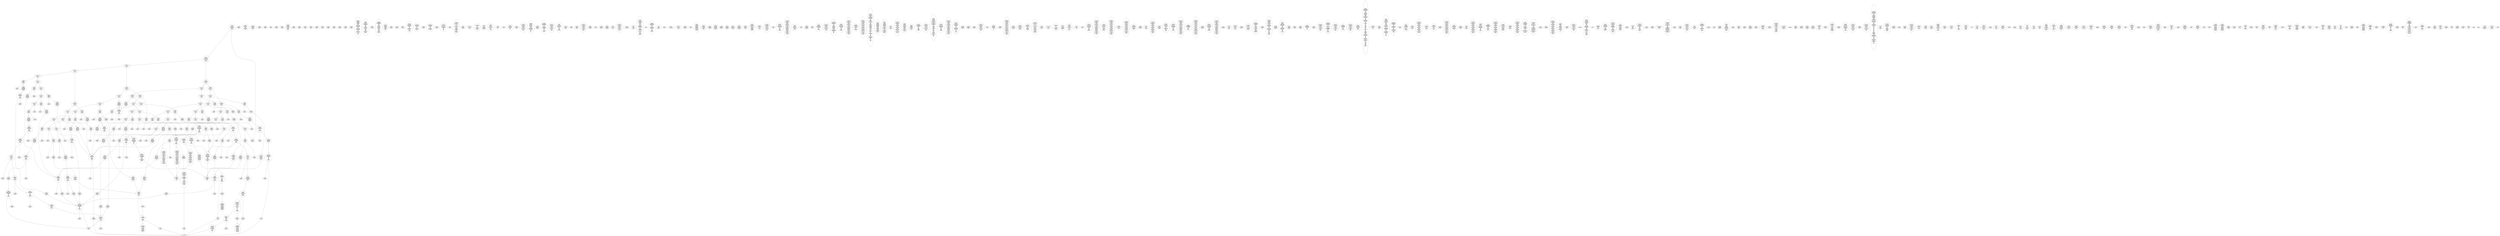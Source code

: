 /* Generated by GvGen v.1.0 (https://www.github.com/stricaud/gvgen) */

digraph G {
compound=true;
   node1 [label="[anywhere]"];
   node2 [label="# 0x0
PUSHX Data
PUSHX Data
MSTORE
PUSHX LogicData
CALLDATASIZE
LT
PUSHX Data
JUMPI
"];
   node3 [label="# 0xd
PUSHX Data
CALLDATALOAD
PUSHX BitData
SHR
PUSHX LogicData
GT
PUSHX Data
JUMPI
"];
   node4 [label="# 0x1e
PUSHX LogicData
GT
PUSHX Data
JUMPI
"];
   node5 [label="# 0x29
PUSHX LogicData
GT
PUSHX Data
JUMPI
"];
   node6 [label="# 0x34
PUSHX LogicData
EQ
PUSHX Data
JUMPI
"];
   node7 [label="# 0x3f
PUSHX LogicData
EQ
PUSHX Data
JUMPI
"];
   node8 [label="# 0x4a
PUSHX LogicData
EQ
PUSHX Data
JUMPI
"];
   node9 [label="# 0x55
PUSHX LogicData
EQ
PUSHX Data
JUMPI
"];
   node10 [label="# 0x60
PUSHX LogicData
EQ
PUSHX Data
JUMPI
"];
   node11 [label="# 0x6b
PUSHX Data
REVERT
"];
   node12 [label="# 0x6f
JUMPDEST
PUSHX LogicData
EQ
PUSHX Data
JUMPI
"];
   node13 [label="# 0x7b
PUSHX LogicData
EQ
PUSHX Data
JUMPI
"];
   node14 [label="# 0x86
PUSHX LogicData
EQ
PUSHX Data
JUMPI
"];
   node15 [label="# 0x91
PUSHX LogicData
EQ
PUSHX Data
JUMPI
"];
   node16 [label="# 0x9c
PUSHX Data
REVERT
"];
   node17 [label="# 0xa0
JUMPDEST
PUSHX LogicData
GT
PUSHX Data
JUMPI
"];
   node18 [label="# 0xac
PUSHX LogicData
EQ
PUSHX Data
JUMPI
"];
   node19 [label="# 0xb7
PUSHX LogicData
EQ
PUSHX Data
JUMPI
"];
   node20 [label="# 0xc2
PUSHX LogicData
EQ
PUSHX Data
JUMPI
"];
   node21 [label="# 0xcd
PUSHX LogicData
EQ
PUSHX Data
JUMPI
"];
   node22 [label="# 0xd8
PUSHX LogicData
EQ
PUSHX Data
JUMPI
"];
   node23 [label="# 0xe3
PUSHX Data
REVERT
"];
   node24 [label="# 0xe7
JUMPDEST
PUSHX LogicData
EQ
PUSHX Data
JUMPI
"];
   node25 [label="# 0xf3
PUSHX LogicData
EQ
PUSHX Data
JUMPI
"];
   node26 [label="# 0xfe
PUSHX LogicData
EQ
PUSHX Data
JUMPI
"];
   node27 [label="# 0x109
PUSHX LogicData
EQ
PUSHX Data
JUMPI
"];
   node28 [label="# 0x114
PUSHX Data
REVERT
"];
   node29 [label="# 0x118
JUMPDEST
PUSHX LogicData
GT
PUSHX Data
JUMPI
"];
   node30 [label="# 0x124
PUSHX LogicData
GT
PUSHX Data
JUMPI
"];
   node31 [label="# 0x12f
PUSHX LogicData
EQ
PUSHX Data
JUMPI
"];
   node32 [label="# 0x13a
PUSHX LogicData
EQ
PUSHX Data
JUMPI
"];
   node33 [label="# 0x145
PUSHX LogicData
EQ
PUSHX Data
JUMPI
"];
   node34 [label="# 0x150
PUSHX LogicData
EQ
PUSHX Data
JUMPI
"];
   node35 [label="# 0x15b
PUSHX LogicData
EQ
PUSHX Data
JUMPI
"];
   node36 [label="# 0x166
PUSHX Data
REVERT
"];
   node37 [label="# 0x16a
JUMPDEST
PUSHX LogicData
EQ
PUSHX Data
JUMPI
"];
   node38 [label="# 0x176
PUSHX LogicData
EQ
PUSHX Data
JUMPI
"];
   node39 [label="# 0x181
PUSHX LogicData
EQ
PUSHX Data
JUMPI
"];
   node40 [label="# 0x18c
PUSHX LogicData
EQ
PUSHX Data
JUMPI
"];
   node41 [label="# 0x197
PUSHX Data
REVERT
"];
   node42 [label="# 0x19b
JUMPDEST
PUSHX LogicData
GT
PUSHX Data
JUMPI
"];
   node43 [label="# 0x1a7
PUSHX LogicData
EQ
PUSHX Data
JUMPI
"];
   node44 [label="# 0x1b2
PUSHX LogicData
EQ
PUSHX Data
JUMPI
"];
   node45 [label="# 0x1bd
PUSHX LogicData
EQ
PUSHX Data
JUMPI
"];
   node46 [label="# 0x1c8
PUSHX LogicData
EQ
PUSHX Data
JUMPI
"];
   node47 [label="# 0x1d3
PUSHX LogicData
EQ
PUSHX Data
JUMPI
"];
   node48 [label="# 0x1de
PUSHX Data
REVERT
"];
   node49 [label="# 0x1e2
JUMPDEST
PUSHX LogicData
EQ
PUSHX Data
JUMPI
"];
   node50 [label="# 0x1ee
PUSHX LogicData
EQ
PUSHX Data
JUMPI
"];
   node51 [label="# 0x1f9
PUSHX LogicData
EQ
PUSHX Data
JUMPI
"];
   node52 [label="# 0x204
PUSHX LogicData
EQ
PUSHX Data
JUMPI
"];
   node53 [label="# 0x20f
JUMPDEST
PUSHX Data
REVERT
"];
   node54 [label="# 0x214
JUMPDEST
CALLVALUE
ISZERO
PUSHX Data
JUMPI
"];
   node55 [label="# 0x21c
PUSHX Data
REVERT
"];
   node56 [label="# 0x220
JUMPDEST
PUSHX Data
PUSHX Data
CALLDATASIZE
PUSHX Data
PUSHX Data
JUMP
"];
   node57 [label="# 0x22f
JUMPDEST
PUSHX Data
JUMP
"];
   node58 [label="# 0x234
JUMPDEST
PUSHX MemData
MLOAD
ISZERO
ISZERO
MSTORE
PUSHX ArithData
ADD
"];
   node59 [label="# 0x240
JUMPDEST
PUSHX MemData
MLOAD
SUB
RETURN
"];
   node60 [label="# 0x249
JUMPDEST
CALLVALUE
ISZERO
PUSHX Data
JUMPI
"];
   node61 [label="# 0x251
PUSHX Data
REVERT
"];
   node62 [label="# 0x255
JUMPDEST
PUSHX Data
PUSHX Data
JUMP
"];
   node63 [label="# 0x25e
JUMPDEST
PUSHX MemData
MLOAD
PUSHX Data
PUSHX Data
JUMP
"];
   node64 [label="# 0x26b
JUMPDEST
CALLVALUE
ISZERO
PUSHX Data
JUMPI
"];
   node65 [label="# 0x273
PUSHX Data
REVERT
"];
   node66 [label="# 0x277
JUMPDEST
PUSHX Data
PUSHX Data
CALLDATASIZE
PUSHX Data
PUSHX Data
JUMP
"];
   node67 [label="# 0x286
JUMPDEST
PUSHX Data
JUMP
"];
   node68 [label="# 0x28b
JUMPDEST
PUSHX MemData
MLOAD
PUSHX ArithData
PUSHX BitData
PUSHX BitData
SHL
SUB
AND
MSTORE
PUSHX ArithData
ADD
PUSHX Data
JUMP
"];
   node69 [label="# 0x2a3
JUMPDEST
CALLVALUE
ISZERO
PUSHX Data
JUMPI
"];
   node70 [label="# 0x2ab
PUSHX Data
REVERT
"];
   node71 [label="# 0x2af
JUMPDEST
PUSHX Data
PUSHX Data
CALLDATASIZE
PUSHX Data
PUSHX Data
JUMP
"];
   node72 [label="# 0x2be
JUMPDEST
PUSHX Data
JUMP
"];
   node73 [label="# 0x2c3
JUMPDEST
STOP
"];
   node74 [label="# 0x2c5
JUMPDEST
CALLVALUE
ISZERO
PUSHX Data
JUMPI
"];
   node75 [label="# 0x2cd
PUSHX Data
REVERT
"];
   node76 [label="# 0x2d1
JUMPDEST
PUSHX StorData
SLOAD
"];
   node77 [label="# 0x2d6
JUMPDEST
PUSHX MemData
MLOAD
MSTORE
PUSHX ArithData
ADD
PUSHX Data
JUMP
"];
   node78 [label="# 0x2e4
JUMPDEST
CALLVALUE
ISZERO
PUSHX Data
JUMPI
"];
   node79 [label="# 0x2ec
PUSHX Data
REVERT
"];
   node80 [label="# 0x2f0
JUMPDEST
PUSHX Data
PUSHX Data
JUMP
"];
   node81 [label="# 0x318
JUMPDEST
PUSHX MemData
MLOAD
PUSHX BitData
AND
MSTORE
PUSHX ArithData
ADD
PUSHX Data
JUMP
"];
   node82 [label="# 0x331
JUMPDEST
CALLVALUE
ISZERO
PUSHX Data
JUMPI
"];
   node83 [label="# 0x339
PUSHX Data
REVERT
"];
   node84 [label="# 0x33d
JUMPDEST
PUSHX Data
PUSHX Data
CALLDATASIZE
PUSHX Data
PUSHX Data
JUMP
"];
   node85 [label="# 0x34c
JUMPDEST
PUSHX Data
JUMP
"];
   node86 [label="# 0x351
JUMPDEST
CALLVALUE
ISZERO
PUSHX Data
JUMPI
"];
   node87 [label="# 0x359
PUSHX Data
REVERT
"];
   node88 [label="# 0x35d
JUMPDEST
PUSHX Data
PUSHX Data
CALLDATASIZE
PUSHX Data
PUSHX Data
JUMP
"];
   node89 [label="# 0x36c
JUMPDEST
PUSHX Data
JUMP
"];
   node90 [label="# 0x371
JUMPDEST
CALLVALUE
ISZERO
PUSHX Data
JUMPI
"];
   node91 [label="# 0x379
PUSHX Data
REVERT
"];
   node92 [label="# 0x37d
JUMPDEST
PUSHX Data
PUSHX Data
CALLDATASIZE
PUSHX Data
PUSHX Data
JUMP
"];
   node93 [label="# 0x38c
JUMPDEST
PUSHX Data
PUSHX Data
MSTORE
PUSHX Data
MSTORE
PUSHX Data
SHA3
SLOAD
JUMP
"];
   node94 [label="# 0x39e
JUMPDEST
PUSHX Data
PUSHX Data
CALLDATASIZE
PUSHX Data
PUSHX Data
JUMP
"];
   node95 [label="# 0x3ac
JUMPDEST
PUSHX Data
JUMP
"];
   node96 [label="# 0x3b1
JUMPDEST
CALLVALUE
ISZERO
PUSHX Data
JUMPI
"];
   node97 [label="# 0x3b9
PUSHX Data
REVERT
"];
   node98 [label="# 0x3bd
JUMPDEST
PUSHX Data
PUSHX Data
JUMP
"];
   node99 [label="# 0x3c6
JUMPDEST
CALLVALUE
ISZERO
PUSHX Data
JUMPI
"];
   node100 [label="# 0x3ce
PUSHX Data
REVERT
"];
   node101 [label="# 0x3d2
JUMPDEST
PUSHX Data
PUSHX Data
CALLDATASIZE
PUSHX Data
PUSHX Data
JUMP
"];
   node102 [label="# 0x3e1
JUMPDEST
PUSHX Data
JUMP
"];
   node103 [label="# 0x3e6
JUMPDEST
CALLVALUE
ISZERO
PUSHX Data
JUMPI
"];
   node104 [label="# 0x3ee
PUSHX Data
REVERT
"];
   node105 [label="# 0x3f2
JUMPDEST
PUSHX Data
PUSHX Data
CALLDATASIZE
PUSHX Data
PUSHX Data
JUMP
"];
   node106 [label="# 0x401
JUMPDEST
PUSHX Data
JUMP
"];
   node107 [label="# 0x406
JUMPDEST
CALLVALUE
ISZERO
PUSHX Data
JUMPI
"];
   node108 [label="# 0x40e
PUSHX Data
REVERT
"];
   node109 [label="# 0x412
JUMPDEST
PUSHX Data
PUSHX Data
JUMP
"];
   node110 [label="# 0x42e
JUMPDEST
CALLVALUE
ISZERO
PUSHX Data
JUMPI
"];
   node111 [label="# 0x436
PUSHX Data
REVERT
"];
   node112 [label="# 0x43a
JUMPDEST
PUSHX Data
PUSHX Data
CALLDATASIZE
PUSHX Data
PUSHX Data
JUMP
"];
   node113 [label="# 0x449
JUMPDEST
PUSHX Data
JUMP
"];
   node114 [label="# 0x44e
JUMPDEST
CALLVALUE
ISZERO
PUSHX Data
JUMPI
"];
   node115 [label="# 0x456
PUSHX Data
REVERT
"];
   node116 [label="# 0x45a
JUMPDEST
PUSHX Data
PUSHX Data
CALLDATASIZE
PUSHX Data
PUSHX Data
JUMP
"];
   node117 [label="# 0x469
JUMPDEST
PUSHX Data
JUMP
"];
   node118 [label="# 0x46e
JUMPDEST
CALLVALUE
ISZERO
PUSHX Data
JUMPI
"];
   node119 [label="# 0x476
PUSHX Data
REVERT
"];
   node120 [label="# 0x47a
JUMPDEST
PUSHX Data
PUSHX Data
JUMP
"];
   node121 [label="# 0x496
JUMPDEST
CALLVALUE
ISZERO
PUSHX Data
JUMPI
"];
   node122 [label="# 0x49e
PUSHX Data
REVERT
"];
   node123 [label="# 0x4a2
JUMPDEST
PUSHX Data
PUSHX Data
CALLDATASIZE
PUSHX Data
PUSHX Data
JUMP
"];
   node124 [label="# 0x4b1
JUMPDEST
PUSHX Data
JUMP
"];
   node125 [label="# 0x4b6
JUMPDEST
CALLVALUE
ISZERO
PUSHX Data
JUMPI
"];
   node126 [label="# 0x4be
PUSHX Data
REVERT
"];
   node127 [label="# 0x4c2
JUMPDEST
PUSHX Data
PUSHX Data
JUMP
"];
   node128 [label="# 0x4cb
JUMPDEST
CALLVALUE
ISZERO
PUSHX Data
JUMPI
"];
   node129 [label="# 0x4d3
PUSHX Data
REVERT
"];
   node130 [label="# 0x4d7
JUMPDEST
PUSHX Data
PUSHX Data
CALLDATASIZE
PUSHX Data
PUSHX Data
JUMP
"];
   node131 [label="# 0x4e6
JUMPDEST
PUSHX Data
JUMP
"];
   node132 [label="# 0x4eb
JUMPDEST
CALLVALUE
ISZERO
PUSHX Data
JUMPI
"];
   node133 [label="# 0x4f3
PUSHX Data
REVERT
"];
   node134 [label="# 0x4f7
JUMPDEST
PUSHX Data
PUSHX Data
JUMP
"];
   node135 [label="# 0x513
JUMPDEST
CALLVALUE
ISZERO
PUSHX Data
JUMPI
"];
   node136 [label="# 0x51b
PUSHX Data
REVERT
"];
   node137 [label="# 0x51f
JUMPDEST
PUSHX StorData
SLOAD
PUSHX ArithData
PUSHX BitData
PUSHX BitData
SHL
SUB
AND
PUSHX Data
JUMP
"];
   node138 [label="# 0x531
JUMPDEST
PUSHX Data
PUSHX Data
CALLDATASIZE
PUSHX Data
PUSHX Data
JUMP
"];
   node139 [label="# 0x53f
JUMPDEST
PUSHX Data
JUMP
"];
   node140 [label="# 0x544
JUMPDEST
CALLVALUE
ISZERO
PUSHX Data
JUMPI
"];
   node141 [label="# 0x54c
PUSHX Data
REVERT
"];
   node142 [label="# 0x550
JUMPDEST
PUSHX Data
PUSHX Data
JUMP
"];
   node143 [label="# 0x559
JUMPDEST
CALLVALUE
ISZERO
PUSHX Data
JUMPI
"];
   node144 [label="# 0x561
PUSHX Data
REVERT
"];
   node145 [label="# 0x565
JUMPDEST
PUSHX Data
PUSHX Data
CALLDATASIZE
PUSHX Data
PUSHX Data
JUMP
"];
   node146 [label="# 0x574
JUMPDEST
PUSHX Data
JUMP
"];
   node147 [label="# 0x579
JUMPDEST
CALLVALUE
ISZERO
PUSHX Data
JUMPI
"];
   node148 [label="# 0x581
PUSHX Data
REVERT
"];
   node149 [label="# 0x585
JUMPDEST
PUSHX Data
PUSHX Data
CALLDATASIZE
PUSHX Data
PUSHX Data
JUMP
"];
   node150 [label="# 0x594
JUMPDEST
PUSHX Data
JUMP
"];
   node151 [label="# 0x599
JUMPDEST
CALLVALUE
ISZERO
PUSHX Data
JUMPI
"];
   node152 [label="# 0x5a1
PUSHX Data
REVERT
"];
   node153 [label="# 0x5a5
JUMPDEST
PUSHX Data
PUSHX Data
CALLDATASIZE
PUSHX Data
PUSHX Data
JUMP
"];
   node154 [label="# 0x5b4
JUMPDEST
PUSHX Data
JUMP
"];
   node155 [label="# 0x5b9
JUMPDEST
CALLVALUE
ISZERO
PUSHX Data
JUMPI
"];
   node156 [label="# 0x5c1
PUSHX Data
REVERT
"];
   node157 [label="# 0x5c5
JUMPDEST
PUSHX Data
PUSHX Data
CALLDATASIZE
PUSHX Data
PUSHX Data
JUMP
"];
   node158 [label="# 0x5d4
JUMPDEST
PUSHX Data
PUSHX Data
MSTORE
PUSHX Data
MSTORE
PUSHX Data
SHA3
SLOAD
PUSHX ArithData
PUSHX BitData
PUSHX BitData
SHL
SUB
AND
PUSHX BitData
PUSHX BitData
PUSHX BitData
SHL
DIV
AND
PUSHX BitData
PUSHX BitData
SHL
DIV
AND
JUMP
"];
   node159 [label="# 0x60c
JUMPDEST
PUSHX Data
MLOAD
PUSHX ArithData
PUSHX BitData
PUSHX BitData
SHL
SUB
AND
MSTORE
PUSHX BitData
AND
PUSHX ArithData
ADD
MSTORE
AND
ADD
MSTORE
PUSHX ArithData
ADD
PUSHX Data
JUMP
"];
   node160 [label="# 0x63c
JUMPDEST
CALLVALUE
ISZERO
PUSHX Data
JUMPI
"];
   node161 [label="# 0x644
PUSHX Data
REVERT
"];
   node162 [label="# 0x648
JUMPDEST
PUSHX Data
PUSHX Data
CALLDATASIZE
PUSHX Data
PUSHX Data
JUMP
"];
   node163 [label="# 0x657
JUMPDEST
PUSHX Data
JUMP
"];
   node164 [label="# 0x65c
JUMPDEST
CALLVALUE
ISZERO
PUSHX Data
JUMPI
"];
   node165 [label="# 0x664
PUSHX Data
REVERT
"];
   node166 [label="# 0x668
JUMPDEST
PUSHX StorData
SLOAD
PUSHX Data
PUSHX ArithData
PUSHX BitData
PUSHX BitData
SHL
SUB
AND
JUMP
"];
   node167 [label="# 0x67c
JUMPDEST
PUSHX MemData
MLOAD
PUSHX ArithData
PUSHX BitData
PUSHX BitData
SHL
SUB
AND
MSTORE
PUSHX ArithData
ADD
PUSHX Data
JUMP
"];
   node168 [label="# 0x694
JUMPDEST
CALLVALUE
ISZERO
PUSHX Data
JUMPI
"];
   node169 [label="# 0x69c
PUSHX Data
REVERT
"];
   node170 [label="# 0x6a0
JUMPDEST
PUSHX Data
PUSHX Data
JUMP
"];
   node171 [label="# 0x6a9
JUMPDEST
CALLVALUE
ISZERO
PUSHX Data
JUMPI
"];
   node172 [label="# 0x6b1
PUSHX Data
REVERT
"];
   node173 [label="# 0x6b5
JUMPDEST
PUSHX Data
PUSHX Data
CALLDATASIZE
PUSHX Data
PUSHX Data
JUMP
"];
   node174 [label="# 0x6c4
JUMPDEST
PUSHX ArithData
PUSHX BitData
PUSHX BitData
SHL
SUB
AND
PUSHX Data
MSTORE
PUSHX Data
PUSHX Data
MSTORE
PUSHX Data
SHA3
AND
MSTORE
MSTORE
SHA3
SLOAD
PUSHX BitData
AND
JUMP
"];
   node175 [label="# 0x6f2
JUMPDEST
CALLVALUE
ISZERO
PUSHX Data
JUMPI
"];
   node176 [label="# 0x6fa
PUSHX Data
REVERT
"];
   node177 [label="# 0x6fe
JUMPDEST
PUSHX Data
PUSHX Data
CALLDATASIZE
PUSHX Data
PUSHX Data
JUMP
"];
   node178 [label="# 0x70d
JUMPDEST
PUSHX Data
PUSHX Data
MSTORE
PUSHX Data
MSTORE
PUSHX Data
SHA3
SLOAD
JUMP
"];
   node179 [label="# 0x71f
JUMPDEST
CALLVALUE
ISZERO
PUSHX Data
JUMPI
"];
   node180 [label="# 0x727
PUSHX Data
REVERT
"];
   node181 [label="# 0x72b
JUMPDEST
PUSHX Data
PUSHX Data
CALLDATASIZE
PUSHX Data
PUSHX Data
JUMP
"];
   node182 [label="# 0x73a
JUMPDEST
PUSHX Data
JUMP
"];
   node183 [label="# 0x73f
JUMPDEST
CALLVALUE
ISZERO
PUSHX Data
JUMPI
"];
   node184 [label="# 0x747
PUSHX Data
REVERT
"];
   node185 [label="# 0x74b
JUMPDEST
PUSHX Data
PUSHX Data
CALLDATASIZE
PUSHX Data
PUSHX Data
JUMP
"];
   node186 [label="# 0x75a
JUMPDEST
PUSHX Data
JUMP
"];
   node187 [label="# 0x75f
JUMPDEST
CALLVALUE
ISZERO
PUSHX Data
JUMPI
"];
   node188 [label="# 0x767
PUSHX Data
REVERT
"];
   node189 [label="# 0x76b
JUMPDEST
PUSHX Data
PUSHX Data
CALLDATASIZE
PUSHX Data
PUSHX Data
JUMP
"];
   node190 [label="# 0x77a
JUMPDEST
PUSHX Data
JUMP
"];
   node191 [label="# 0x77f
JUMPDEST
PUSHX Data
PUSHX ArithData
PUSHX BitData
PUSHX BitData
SHL
SUB
NOT
AND
PUSHX BitData
PUSHX BitData
SHL
EQ
PUSHX Data
JUMPI
"];
   node192 [label="# 0x79b
PUSHX ArithData
PUSHX BitData
PUSHX BitData
SHL
SUB
NOT
AND
PUSHX BitData
PUSHX BitData
SHL
EQ
"];
   node193 [label="# 0x7b0
JUMPDEST
PUSHX Data
JUMPI
"];
   node194 [label="# 0x7b6
PUSHX ArithData
PUSHX BitData
PUSHX BitData
SHL
SUB
NOT
AND
PUSHX BitData
PUSHX BitData
SHL
EQ
"];
   node195 [label="# 0x7cb
JUMPDEST
PUSHX Data
JUMPI
"];
   node196 [label="# 0x7d1
PUSHX BitData
PUSHX BitData
SHL
PUSHX ArithData
PUSHX BitData
PUSHX BitData
SHL
SUB
NOT
AND
EQ
"];
   node197 [label="# 0x7e6
JUMPDEST
JUMP
"];
   node198 [label="# 0x7ec
JUMPDEST
PUSHX Data
PUSHX StorData
SLOAD
PUSHX Data
PUSHX Data
JUMP
"];
   node199 [label="# 0x7fb
JUMPDEST
PUSHX ArithData
ADD
PUSHX ArithData
DIV
MUL
PUSHX ArithData
ADD
PUSHX MemData
MLOAD
ADD
PUSHX Data
MSTORE
MSTORE
PUSHX ArithData
ADD
SLOAD
PUSHX Data
PUSHX Data
JUMP
"];
   node200 [label="# 0x827
JUMPDEST
ISZERO
PUSHX Data
JUMPI
"];
   node201 [label="# 0x82e
PUSHX LogicData
LT
PUSHX Data
JUMPI
"];
   node202 [label="# 0x836
PUSHX ArithData
SLOAD
DIV
MUL
MSTORE
PUSHX ArithData
ADD
PUSHX Data
JUMP
"];
   node203 [label="# 0x849
JUMPDEST
ADD
PUSHX Data
MSTORE
PUSHX Data
PUSHX Data
SHA3
"];
   node204 [label="# 0x857
JUMPDEST
SLOAD
MSTORE
PUSHX ArithData
ADD
PUSHX ArithData
ADD
GT
PUSHX Data
JUMPI
"];
   node205 [label="# 0x86b
SUB
PUSHX BitData
AND
ADD
"];
   node206 [label="# 0x874
JUMPDEST
JUMP
"];
   node207 [label="# 0x87e
JUMPDEST
PUSHX Data
PUSHX Data
PUSHX StorData
SLOAD
GT
JUMP
"];
   node208 [label="# 0x88b
JUMPDEST
PUSHX Data
JUMPI
"];
   node209 [label="# 0x890
PUSHX MemData
MLOAD
PUSHX BitData
PUSHX BitData
SHL
MSTORE
PUSHX ArithData
ADD
PUSHX MemData
MLOAD
SUB
REVERT
"];
   node210 [label="# 0x8a8
JUMPDEST
PUSHX Data
MSTORE
PUSHX Data
PUSHX Data
MSTORE
PUSHX Data
SHA3
SLOAD
PUSHX ArithData
PUSHX BitData
PUSHX BitData
SHL
SUB
AND
JUMP
"];
   node211 [label="# 0x8c4
JUMPDEST
PUSHX Data
PUSHX Data
PUSHX Data
JUMP
"];
   node212 [label="# 0x8cf
JUMPDEST
PUSHX ArithData
PUSHX BitData
PUSHX BitData
SHL
SUB
AND
PUSHX ArithData
PUSHX BitData
PUSHX BitData
SHL
SUB
AND
EQ
ISZERO
PUSHX Data
JUMPI
"];
   node213 [label="# 0x8ec
PUSHX MemData
MLOAD
PUSHX BitData
PUSHX BitData
SHL
MSTORE
PUSHX ArithData
ADD
PUSHX MemData
MLOAD
SUB
REVERT
"];
   node214 [label="# 0x904
JUMPDEST
CALLER
PUSHX ArithData
PUSHX BitData
PUSHX BitData
SHL
SUB
AND
EQ
ISZERO
PUSHX Data
JUMPI
"];
   node215 [label="# 0x918
PUSHX Data
CALLER
PUSHX Data
JUMP
"];
   node216 [label="# 0x922
JUMPDEST
ISZERO
"];
   node217 [label="# 0x924
JUMPDEST
ISZERO
PUSHX Data
JUMPI
"];
   node218 [label="# 0x92a
PUSHX MemData
MLOAD
PUSHX BitData
PUSHX BitData
SHL
MSTORE
PUSHX ArithData
ADD
PUSHX MemData
MLOAD
SUB
REVERT
"];
   node219 [label="# 0x942
JUMPDEST
PUSHX Data
PUSHX Data
JUMP
"];
   node220 [label="# 0x94d
JUMPDEST
JUMP
"];
   node221 [label="# 0x952
JUMPDEST
PUSHX Data
PUSHX Data
JUMP
"];
   node222 [label="# 0x95d
JUMPDEST
PUSHX Data
PUSHX Data
PUSHX Data
JUMP
"];
   node223 [label="# 0x968
JUMPDEST
LT
PUSHX Data
JUMPI
"];
   node224 [label="# 0x96f
PUSHX MemData
MLOAD
PUSHX BitData
PUSHX BitData
SHL
MSTORE
PUSHX ArithData
ADD
PUSHX MemData
MLOAD
SUB
REVERT
"];
   node225 [label="# 0x987
JUMPDEST
PUSHX StorData
SLOAD
"];
   node226 [label="# 0x98f
JUMPDEST
LT
ISZERO
PUSHX Data
JUMPI
"];
   node227 [label="# 0x998
PUSHX Data
MSTORE
PUSHX Data
PUSHX ArithData
MSTORE
PUSHX Data
SHA3
MLOAD
ADD
MSTORE
SLOAD
PUSHX ArithData
PUSHX BitData
PUSHX BitData
SHL
SUB
AND
MSTORE
PUSHX BitData
PUSHX BitData
SHL
DIV
PUSHX BitData
AND
ADD
MSTORE
ISZERO
PUSHX Data
JUMPI
"];
   node228 [label="# 0x9de
MLOAD
"];
   node229 [label="# 0x9e2
JUMPDEST
PUSHX ArithData
PUSHX BitData
PUSHX BitData
SHL
SUB
AND
PUSHX ArithData
PUSHX BitData
PUSHX BitData
SHL
SUB
AND
EQ
ISZERO
PUSHX Data
JUMPI
"];
   node230 [label="# 0x9fd
EQ
ISZERO
PUSHX Data
JUMPI
"];
   node231 [label="# 0xa05
PUSHX Data
JUMP
"];
   node232 [label="# 0xa10
JUMPDEST
PUSHX ArithData
ADD
"];
   node233 [label="# 0xa17
JUMPDEST
PUSHX ArithData
ADD
PUSHX Data
JUMP
"];
   node234 [label="# 0xa20
JUMPDEST
PUSHX Data
PUSHX Data
JUMP
"];
   node235 [label="# 0xa29
JUMPDEST
JUMP
"];
   node236 [label="# 0xa32
JUMPDEST
PUSHX Data
MSTORE
PUSHX Data
PUSHX Data
MSTORE
PUSHX Data
PUSHX BitData
AND
PUSHX Data
PUSHX Data
JUMP
"];
   node237 [label="# 0xa68
JUMPDEST
PUSHX Data
CALLER
PUSHX BitData
AND
PUSHX Data
JUMP
"];
   node238 [label="# 0xa75
JUMPDEST
JUMP
"];
   node239 [label="# 0xa78
JUMPDEST
PUSHX StorData
SLOAD
PUSHX ArithData
PUSHX BitData
PUSHX BitData
SHL
SUB
AND
CALLER
EQ
PUSHX Data
JUMPI
"];
   node240 [label="# 0xa8b
PUSHX MemData
MLOAD
PUSHX BitData
PUSHX BitData
SHL
MSTORE
PUSHX Data
PUSHX ArithData
ADD
MSTORE
PUSHX ArithData
ADD
MSTORE
PUSHX MemData
MLOAD
PUSHX Data
PUSHX Data
CODECOPY
MLOAD
MSTORE
PUSHX ArithData
ADD
MSTORE
PUSHX ArithData
ADD
"];
   node241 [label="# 0xabc
JUMPDEST
PUSHX MemData
MLOAD
SUB
REVERT
"];
   node242 [label="# 0xac5
JUMPDEST
PUSHX LogicData
PUSHX StorData
SLOAD
EQ
ISZERO
PUSHX Data
JUMPI
"];
   node243 [label="# 0xad1
PUSHX MemData
MLOAD
PUSHX BitData
PUSHX BitData
SHL
MSTORE
PUSHX Data
PUSHX ArithData
ADD
MSTORE
PUSHX Data
PUSHX ArithData
ADD
MSTORE
PUSHX Data
PUSHX ArithData
ADD
MSTORE
PUSHX ArithData
ADD
PUSHX Data
JUMP
"];
   node244 [label="# 0xb18
JUMPDEST
PUSHX Data
PUSHX Data
SSTORE
SELFBALANCE
PUSHX Data
PUSHX Data
PUSHX Data
PUSHX Data
PUSHX Data
JUMP
"];
   node245 [label="# 0xb2d
JUMPDEST
PUSHX Data
PUSHX Data
JUMP
"];
   node246 [label="# 0xb37
JUMPDEST
PUSHX Data
PUSHX Data
PUSHX Data
PUSHX Data
PUSHX Data
JUMP
"];
   node247 [label="# 0xb48
JUMPDEST
PUSHX Data
PUSHX Data
JUMP
"];
   node248 [label="# 0xb52
JUMPDEST
PUSHX Data
PUSHX Data
PUSHX Data
JUMP
"];
   node249 [label="# 0xb72
JUMPDEST
PUSHX Data
PUSHX Data
PUSHX Data
JUMP
"];
   node250 [label="# 0xb90
JUMPDEST
PUSHX Data
PUSHX Data
SELFBALANCE
PUSHX Data
JUMP
"];
   node251 [label="# 0xbae
JUMPDEST
PUSHX Data
PUSHX Data
SSTORE
JUMP
"];
   node252 [label="# 0xbb8
JUMPDEST
PUSHX Data
PUSHX MemData
MLOAD
PUSHX ArithData
ADD
PUSHX Data
MSTORE
PUSHX Data
MSTORE
PUSHX Data
JUMP
"];
   node253 [label="# 0xbd3
JUMPDEST
PUSHX StorData
SLOAD
LT
PUSHX Data
JUMPI
"];
   node254 [label="# 0xbde
PUSHX MemData
MLOAD
PUSHX BitData
PUSHX BitData
SHL
MSTORE
PUSHX ArithData
ADD
PUSHX MemData
MLOAD
SUB
REVERT
"];
   node255 [label="# 0xbf6
JUMPDEST
JUMP
"];
   node256 [label="# 0xbfa
JUMPDEST
PUSHX StorData
SLOAD
PUSHX ArithData
PUSHX BitData
PUSHX BitData
SHL
SUB
AND
CALLER
EQ
PUSHX Data
JUMPI
"];
   node257 [label="# 0xc0d
PUSHX MemData
MLOAD
PUSHX BitData
PUSHX BitData
SHL
MSTORE
PUSHX Data
PUSHX ArithData
ADD
MSTORE
PUSHX ArithData
ADD
MSTORE
PUSHX MemData
MLOAD
PUSHX Data
PUSHX Data
CODECOPY
MLOAD
MSTORE
PUSHX ArithData
ADD
MSTORE
PUSHX ArithData
ADD
PUSHX Data
JUMP
"];
   node258 [label="# 0xc42
JUMPDEST
MLOAD
PUSHX Data
PUSHX Data
PUSHX ArithData
ADD
PUSHX Data
JUMP
"];
   node259 [label="# 0xc55
JUMPDEST
JUMP
"];
   node260 [label="# 0xc59
JUMPDEST
PUSHX Data
PUSHX Data
PUSHX Data
JUMP
"];
   node261 [label="# 0xc64
JUMPDEST
MLOAD
JUMP
"];
   node262 [label="# 0xc6b
JUMPDEST
PUSHX Data
PUSHX ArithData
PUSHX BitData
PUSHX BitData
SHL
SUB
AND
PUSHX Data
JUMPI
"];
   node263 [label="# 0xc7c
PUSHX MemData
MLOAD
PUSHX BitData
PUSHX BitData
SHL
MSTORE
PUSHX ArithData
ADD
PUSHX MemData
MLOAD
SUB
REVERT
"];
   node264 [label="# 0xc94
JUMPDEST
PUSHX ArithData
PUSHX BitData
PUSHX BitData
SHL
SUB
AND
PUSHX Data
MSTORE
PUSHX Data
PUSHX Data
MSTORE
PUSHX Data
SHA3
SLOAD
PUSHX ArithData
PUSHX BitData
PUSHX BitData
SHL
SUB
AND
JUMP
"];
   node265 [label="# 0xcb9
JUMPDEST
PUSHX StorData
SLOAD
PUSHX ArithData
PUSHX BitData
PUSHX BitData
SHL
SUB
AND
CALLER
EQ
PUSHX Data
JUMPI
"];
   node266 [label="# 0xccc
PUSHX MemData
MLOAD
PUSHX BitData
PUSHX BitData
SHL
MSTORE
PUSHX Data
PUSHX ArithData
ADD
MSTORE
PUSHX ArithData
ADD
MSTORE
PUSHX MemData
MLOAD
PUSHX Data
PUSHX Data
CODECOPY
MLOAD
MSTORE
PUSHX ArithData
ADD
MSTORE
PUSHX ArithData
ADD
PUSHX Data
JUMP
"];
   node267 [label="# 0xd01
JUMPDEST
PUSHX Data
PUSHX Data
PUSHX Data
JUMP
"];
   node268 [label="# 0xd0b
JUMPDEST
JUMP
"];
   node269 [label="# 0xd0d
JUMPDEST
PUSHX StorData
SLOAD
PUSHX ArithData
PUSHX BitData
PUSHX BitData
SHL
SUB
AND
CALLER
EQ
PUSHX Data
JUMPI
"];
   node270 [label="# 0xd20
PUSHX MemData
MLOAD
PUSHX BitData
PUSHX BitData
SHL
MSTORE
PUSHX Data
PUSHX ArithData
ADD
MSTORE
PUSHX ArithData
ADD
MSTORE
PUSHX MemData
MLOAD
PUSHX Data
PUSHX Data
CODECOPY
MLOAD
MSTORE
PUSHX ArithData
ADD
MSTORE
PUSHX ArithData
ADD
PUSHX Data
JUMP
"];
   node271 [label="# 0xd55
JUMPDEST
PUSHX BitData
PUSHX BitData
AND
PUSHX BitData
AND
GT
ISZERO
PUSHX Data
JUMPI
"];
   node272 [label="# 0xd92
PUSHX MemData
MLOAD
PUSHX BitData
PUSHX BitData
SHL
MSTORE
PUSHX Data
PUSHX ArithData
ADD
MSTORE
PUSHX Data
PUSHX ArithData
ADD
MSTORE
PUSHX Data
PUSHX ArithData
ADD
MSTORE
PUSHX BitData
PUSHX BitData
SHL
PUSHX ArithData
ADD
MSTORE
PUSHX ArithData
ADD
PUSHX Data
JUMP
"];
   node273 [label="# 0xdf2
JUMPDEST
PUSHX Data
MLOAD
PUSHX ArithData
ADD
MSTORE
PUSHX ArithData
PUSHX BitData
PUSHX BitData
SHL
SUB
AND
MSTORE
PUSHX BitData
AND
PUSHX ArithData
ADD
MSTORE
AND
ADD
MSTORE
PUSHX BitData
AND
PUSHX Data
MSTORE
PUSHX Data
MSTORE
SHA3
MLOAD
SLOAD
MLOAD
MLOAD
AND
PUSHX BitData
NOT
AND
OR
PUSHX BitData
PUSHX BitData
SHL
AND
MUL
OR
PUSHX BitData
AND
PUSHX BitData
PUSHX BitData
SHL
AND
MUL
OR
SSTORE
JUMP
"];
   node274 [label="# 0xe9e
JUMPDEST
CALLER
PUSHX Data
MSTORE
PUSHX Data
PUSHX Data
MSTORE
PUSHX Data
SHA3
SLOAD
MSTORE
PUSHX Data
MSTORE
SHA3
PUSHX Data
PUSHX BitData
AND
PUSHX Data
JUMP
"];
   node275 [label="# 0xec7
JUMPDEST
SLOAD
CALLER
PUSHX Data
MSTORE
PUSHX Data
PUSHX Data
MSTORE
PUSHX Data
SHA3
SLOAD
PUSHX BitData
PUSHX BitData
SHL
DIV
PUSHX BitData
AND
PUSHX Data
PUSHX BitData
AND
PUSHX Data
JUMP
"];
   node276 [label="# 0xefa
JUMPDEST
GT
ISZERO
PUSHX Data
JUMPI
"];
   node277 [label="# 0xf01
PUSHX MemData
MLOAD
PUSHX BitData
PUSHX BitData
SHL
MSTORE
PUSHX Data
PUSHX ArithData
ADD
MSTORE
PUSHX Data
PUSHX ArithData
ADD
MSTORE
PUSHX Data
PUSHX ArithData
ADD
MSTORE
PUSHX ArithData
ADD
PUSHX Data
JUMP
"];
   node278 [label="# 0xf48
JUMPDEST
CALLER
PUSHX Data
MSTORE
PUSHX Data
PUSHX Data
MSTORE
PUSHX Data
SHA3
SLOAD
PUSHX BitData
AND
PUSHX Data
PUSHX Data
JUMP
"];
   node279 [label="# 0xf6a
JUMPDEST
SSTORE
PUSHX Data
CALLER
PUSHX BitData
AND
PUSHX Data
JUMP
"];
   node280 [label="# 0xf7d
JUMPDEST
PUSHX Data
PUSHX StorData
SLOAD
PUSHX Data
PUSHX Data
JUMP
"];
   node281 [label="# 0xf8c
JUMPDEST
PUSHX ArithData
PUSHX BitData
PUSHX BitData
SHL
SUB
AND
CALLER
EQ
ISZERO
PUSHX Data
JUMPI
"];
   node282 [label="# 0xf9e
PUSHX MemData
MLOAD
PUSHX BitData
PUSHX BitData
SHL
MSTORE
PUSHX ArithData
ADD
PUSHX MemData
MLOAD
SUB
REVERT
"];
   node283 [label="# 0xfb6
JUMPDEST
CALLER
PUSHX Data
MSTORE
PUSHX Data
PUSHX ArithData
MSTORE
PUSHX MemData
SHA3
PUSHX ArithData
PUSHX BitData
PUSHX BitData
SHL
SUB
AND
MSTORE
MSTORE
SHA3
SLOAD
PUSHX BitData
NOT
AND
ISZERO
ISZERO
OR
SSTORE
MLOAD
MSTORE
PUSHX Data
ADD
PUSHX MemData
MLOAD
SUB
LOGX
JUMP
"];
   node284 [label="# 0x1022
JUMPDEST
PUSHX StorData
SLOAD
PUSHX ArithData
PUSHX BitData
PUSHX BitData
SHL
SUB
AND
CALLER
EQ
PUSHX Data
JUMPI
"];
   node285 [label="# 0x1035
PUSHX MemData
MLOAD
PUSHX BitData
PUSHX BitData
SHL
MSTORE
PUSHX Data
PUSHX ArithData
ADD
MSTORE
PUSHX ArithData
ADD
MSTORE
PUSHX MemData
MLOAD
PUSHX Data
PUSHX Data
CODECOPY
MLOAD
MSTORE
PUSHX ArithData
ADD
MSTORE
PUSHX ArithData
ADD
PUSHX Data
JUMP
"];
   node286 [label="# 0x106a
JUMPDEST
PUSHX StorData
SLOAD
PUSHX ArithData
PUSHX BitData
PUSHX BitData
SHL
SUB
NOT
AND
PUSHX ArithData
PUSHX BitData
PUSHX BitData
SHL
SUB
AND
OR
SSTORE
JUMP
"];
   node287 [label="# 0x108c
JUMPDEST
PUSHX Data
PUSHX Data
JUMP
"];
   node288 [label="# 0x1097
JUMPDEST
PUSHX Data
PUSHX Data
JUMP
"];
   node289 [label="# 0x10a3
JUMPDEST
PUSHX Data
JUMPI
"];
   node290 [label="# 0x10a8
PUSHX MemData
MLOAD
PUSHX BitData
PUSHX BitData
SHL
MSTORE
PUSHX ArithData
ADD
PUSHX MemData
MLOAD
SUB
REVERT
"];
   node291 [label="# 0x10c0
JUMPDEST
JUMP
"];
   node292 [label="# 0x10c6
JUMPDEST
PUSHX Data
PUSHX Data
PUSHX StorData
SLOAD
GT
JUMP
"];
   node293 [label="# 0x10d3
JUMPDEST
PUSHX Data
JUMPI
"];
   node294 [label="# 0x10d8
PUSHX MemData
MLOAD
PUSHX BitData
PUSHX BitData
SHL
MSTORE
PUSHX Data
PUSHX ArithData
ADD
MSTORE
PUSHX Data
PUSHX ArithData
ADD
MSTORE
PUSHX Data
PUSHX ArithData
ADD
MSTORE
PUSHX BitData
PUSHX BitData
SHL
PUSHX ArithData
ADD
MSTORE
PUSHX ArithData
ADD
PUSHX Data
JUMP
"];
   node295 [label="# 0x1137
JUMPDEST
PUSHX Data
PUSHX Data
PUSHX Data
JUMP
"];
   node296 [label="# 0x1142
JUMPDEST
PUSHX MemData
MLOAD
PUSHX ArithData
ADD
PUSHX Data
PUSHX Data
JUMP
"];
   node297 [label="# 0x1153
JUMPDEST
PUSHX MemData
MLOAD
PUSHX ArithData
SUB
SUB
MSTORE
PUSHX Data
MSTORE
JUMP
"];
   node298 [label="# 0x1169
JUMPDEST
PUSHX StorData
SLOAD
PUSHX Data
PUSHX Data
JUMP
"];
   node299 [label="# 0x1176
JUMPDEST
PUSHX ArithData
ADD
PUSHX ArithData
DIV
MUL
PUSHX ArithData
ADD
PUSHX MemData
MLOAD
ADD
PUSHX Data
MSTORE
MSTORE
PUSHX ArithData
ADD
SLOAD
PUSHX Data
PUSHX Data
JUMP
"];
   node300 [label="# 0x11a2
JUMPDEST
ISZERO
PUSHX Data
JUMPI
"];
   node301 [label="# 0x11a9
PUSHX LogicData
LT
PUSHX Data
JUMPI
"];
   node302 [label="# 0x11b1
PUSHX ArithData
SLOAD
DIV
MUL
MSTORE
PUSHX ArithData
ADD
PUSHX Data
JUMP
"];
   node303 [label="# 0x11c4
JUMPDEST
ADD
PUSHX Data
MSTORE
PUSHX Data
PUSHX Data
SHA3
"];
   node304 [label="# 0x11d2
JUMPDEST
SLOAD
MSTORE
PUSHX ArithData
ADD
PUSHX ArithData
ADD
GT
PUSHX Data
JUMPI
"];
   node305 [label="# 0x11e6
SUB
PUSHX BitData
AND
ADD
"];
   node306 [label="# 0x11ef
JUMPDEST
JUMP
"];
   node307 [label="# 0x11f7
JUMPDEST
PUSHX StorData
SLOAD
PUSHX ArithData
PUSHX BitData
PUSHX BitData
SHL
SUB
AND
CALLER
EQ
PUSHX Data
JUMPI
"];
   node308 [label="# 0x120a
PUSHX MemData
MLOAD
PUSHX BitData
PUSHX BitData
SHL
MSTORE
PUSHX Data
PUSHX ArithData
ADD
MSTORE
PUSHX ArithData
ADD
MSTORE
PUSHX MemData
MLOAD
PUSHX Data
PUSHX Data
CODECOPY
MLOAD
MSTORE
PUSHX ArithData
ADD
MSTORE
PUSHX ArithData
ADD
PUSHX Data
JUMP
"];
   node309 [label="# 0x123f
JUMPDEST
PUSHX StorData
SLOAD
PUSHX BitData
PUSHX BitData
SHL
DIV
PUSHX BitData
AND
ISZERO
PUSHX Data
JUMPI
"];
   node310 [label="# 0x1252
PUSHX MemData
MLOAD
PUSHX BitData
PUSHX BitData
SHL
MSTORE
PUSHX Data
PUSHX ArithData
ADD
MSTORE
PUSHX Data
PUSHX ArithData
ADD
MSTORE
PUSHX Data
PUSHX ArithData
ADD
MSTORE
PUSHX BitData
PUSHX BitData
SHL
PUSHX ArithData
ADD
MSTORE
PUSHX ArithData
ADD
PUSHX Data
JUMP
"];
   node311 [label="# 0x12a5
JUMPDEST
PUSHX LogicData
GT
PUSHX Data
JUMPI
"];
   node312 [label="# 0x12ae
PUSHX MemData
MLOAD
PUSHX BitData
PUSHX BitData
SHL
MSTORE
PUSHX Data
PUSHX ArithData
ADD
MSTORE
PUSHX Data
PUSHX ArithData
ADD
MSTORE
PUSHX BitData
PUSHX BitData
SHL
PUSHX ArithData
ADD
MSTORE
PUSHX ArithData
ADD
PUSHX Data
JUMP
"];
   node313 [label="# 0x12eb
JUMPDEST
PUSHX BitData
PUSHX BitData
AND
PUSHX Data
PUSHX StorData
SLOAD
JUMP
"];
   node314 [label="# 0x1320
JUMPDEST
PUSHX Data
PUSHX Data
JUMP
"];
   node315 [label="# 0x132a
JUMPDEST
GT
ISZERO
PUSHX Data
JUMPI
"];
   node316 [label="# 0x1331
PUSHX MemData
MLOAD
PUSHX BitData
PUSHX BitData
SHL
MSTORE
PUSHX Data
PUSHX ArithData
ADD
MSTORE
PUSHX Data
PUSHX ArithData
ADD
MSTORE
PUSHX Data
PUSHX ArithData
ADD
MSTORE
PUSHX ArithData
ADD
PUSHX Data
JUMP
"];
   node317 [label="# 0x1378
JUMPDEST
PUSHX Data
CALLER
PUSHX Data
JUMP
"];
   node318 [label="# 0x1382
JUMPDEST
PUSHX StorData
SLOAD
PUSHX BitData
PUSHX BitData
SHL
NOT
AND
PUSHX BitData
PUSHX BitData
SHL
OR
SSTORE
JUMP
"];
   node319 [label="# 0x1398
JUMPDEST
PUSHX StorData
SLOAD
PUSHX ArithData
PUSHX BitData
PUSHX BitData
SHL
SUB
AND
CALLER
EQ
PUSHX Data
JUMPI
"];
   node320 [label="# 0x13ab
PUSHX MemData
MLOAD
PUSHX BitData
PUSHX BitData
SHL
MSTORE
PUSHX Data
PUSHX ArithData
ADD
MSTORE
PUSHX ArithData
ADD
MSTORE
PUSHX MemData
MLOAD
PUSHX Data
PUSHX Data
CODECOPY
MLOAD
MSTORE
PUSHX ArithData
ADD
MSTORE
PUSHX ArithData
ADD
PUSHX Data
JUMP
"];
   node321 [label="# 0x13e0
JUMPDEST
PUSHX ArithData
PUSHX BitData
PUSHX BitData
SHL
SUB
AND
PUSHX Data
JUMPI
"];
   node322 [label="# 0x13ef
PUSHX MemData
MLOAD
PUSHX BitData
PUSHX BitData
SHL
MSTORE
PUSHX Data
PUSHX ArithData
ADD
MSTORE
PUSHX Data
PUSHX ArithData
ADD
MSTORE
PUSHX Data
PUSHX ArithData
ADD
MSTORE
PUSHX BitData
PUSHX BitData
SHL
PUSHX ArithData
ADD
MSTORE
PUSHX ArithData
ADD
PUSHX Data
JUMP
"];
   node323 [label="# 0x1445
JUMPDEST
PUSHX Data
PUSHX Data
JUMP
"];
   node324 [label="# 0x144e
JUMPDEST
PUSHX StorData
SLOAD
PUSHX ArithData
PUSHX BitData
PUSHX BitData
SHL
SUB
AND
CALLER
EQ
PUSHX Data
JUMPI
"];
   node325 [label="# 0x1461
PUSHX MemData
MLOAD
PUSHX BitData
PUSHX BitData
SHL
MSTORE
PUSHX Data
PUSHX ArithData
ADD
MSTORE
PUSHX ArithData
ADD
MSTORE
PUSHX MemData
MLOAD
PUSHX Data
PUSHX Data
CODECOPY
MLOAD
MSTORE
PUSHX ArithData
ADD
MSTORE
PUSHX ArithData
ADD
PUSHX Data
JUMP
"];
   node326 [label="# 0x1496
JUMPDEST
PUSHX Data
"];
   node327 [label="# 0x1499
JUMPDEST
LT
ISZERO
PUSHX Data
JUMPI
"];
   node328 [label="# 0x14a2
PUSHX BitData
AND
PUSHX Data
PUSHX Data
LT
PUSHX Data
JUMPI
"];
   node329 [label="# 0x14b4
PUSHX Data
PUSHX Data
JUMP
"];
   node330 [label="# 0x14bb
JUMPDEST
PUSHX ArithData
MUL
ADD
PUSHX ArithData
ADD
PUSHX Data
PUSHX Data
JUMP
"];
   node331 [label="# 0x14d0
JUMPDEST
PUSHX ArithData
PUSHX BitData
PUSHX BitData
SHL
SUB
AND
MSTORE
PUSHX ArithData
ADD
MSTORE
PUSHX ArithData
ADD
PUSHX Data
SHA3
SSTORE
PUSHX Data
PUSHX Data
JUMP
"];
   node332 [label="# 0x14f4
JUMPDEST
PUSHX Data
JUMP
"];
   node333 [label="# 0x14fc
JUMPDEST
PUSHX Data
MSTORE
PUSHX Data
PUSHX Data
MSTORE
PUSHX MemData
SHA3
SLOAD
PUSHX ArithData
PUSHX BitData
PUSHX BitData
SHL
SUB
NOT
AND
PUSHX ArithData
PUSHX BitData
PUSHX BitData
SHL
SUB
AND
OR
SSTORE
MLOAD
AND
PUSHX Data
LOGX
JUMP
"];
   node334 [label="# 0x1558
JUMPDEST
PUSHX Data
PUSHX Data
PUSHX Data
JUMP
"];
   node335 [label="# 0x1563
JUMPDEST
MLOAD
PUSHX Data
PUSHX ArithData
PUSHX BitData
PUSHX BitData
SHL
SUB
AND
CALLER
PUSHX ArithData
PUSHX BitData
PUSHX BitData
SHL
SUB
AND
EQ
PUSHX Data
JUMPI
"];
   node336 [label="# 0x1585
MLOAD
PUSHX Data
CALLER
PUSHX Data
JUMP
"];
   node337 [label="# 0x1591
JUMPDEST
PUSHX Data
JUMPI
"];
   node338 [label="# 0x1597
CALLER
PUSHX Data
PUSHX Data
JUMP
"];
   node339 [label="# 0x15a1
JUMPDEST
PUSHX ArithData
PUSHX BitData
PUSHX BitData
SHL
SUB
AND
EQ
"];
   node340 [label="# 0x15ac
JUMPDEST
PUSHX Data
JUMPI
"];
   node341 [label="# 0x15b4
PUSHX MemData
MLOAD
PUSHX BitData
PUSHX BitData
SHL
MSTORE
PUSHX ArithData
ADD
PUSHX MemData
MLOAD
SUB
REVERT
"];
   node342 [label="# 0x15cc
JUMPDEST
PUSHX ArithData
PUSHX BitData
PUSHX BitData
SHL
SUB
AND
PUSHX ArithData
ADD
MLOAD
PUSHX ArithData
PUSHX BitData
PUSHX BitData
SHL
SUB
AND
EQ
PUSHX Data
JUMPI
"];
   node343 [label="# 0x15ea
PUSHX MemData
MLOAD
PUSHX BitData
PUSHX BitData
SHL
MSTORE
PUSHX ArithData
ADD
PUSHX MemData
MLOAD
SUB
REVERT
"];
   node344 [label="# 0x1601
JUMPDEST
PUSHX ArithData
PUSHX BitData
PUSHX BitData
SHL
SUB
AND
PUSHX Data
JUMPI
"];
   node345 [label="# 0x1610
PUSHX MemData
MLOAD
PUSHX BitData
PUSHX BitData
SHL
MSTORE
PUSHX ArithData
ADD
PUSHX MemData
MLOAD
SUB
REVERT
"];
   node346 [label="# 0x1628
JUMPDEST
PUSHX Data
PUSHX Data
PUSHX ArithData
ADD
MLOAD
PUSHX Data
JUMP
"];
   node347 [label="# 0x1638
JUMPDEST
PUSHX ArithData
PUSHX BitData
PUSHX BitData
SHL
SUB
AND
PUSHX Data
MSTORE
PUSHX Data
PUSHX Data
MSTORE
PUSHX Data
SHA3
SLOAD
PUSHX ArithData
PUSHX BitData
PUSHX BitData
SHL
SUB
NOT
AND
PUSHX ArithData
PUSHX BitData
PUSHX BitData
SHL
SUB
AND
PUSHX BitData
NOT
ADD
AND
OR
SSTORE
AND
MSTORE
SHA3
SLOAD
AND
AND
PUSHX ArithData
ADD
AND
OR
SSTORE
MSTORE
PUSHX Data
MSTORE
SHA3
SLOAD
PUSHX ArithData
PUSHX BitData
PUSHX BitData
SHL
SUB
NOT
AND
OR
PUSHX BitData
PUSHX BitData
SHL
TIMESTAMP
PUSHX BitData
AND
MUL
OR
SSTORE
ADD
MSTORE
SHA3
SLOAD
AND
PUSHX Data
JUMPI
"];
   node348 [label="# 0x16d6
PUSHX Data
PUSHX StorData
SLOAD
GT
JUMP
"];
   node349 [label="# 0x16e0
JUMPDEST
ISZERO
PUSHX Data
JUMPI
"];
   node350 [label="# 0x16e6
MLOAD
PUSHX Data
MSTORE
PUSHX Data
PUSHX ArithData
MSTORE
PUSHX Data
SHA3
SLOAD
ADD
MLOAD
PUSHX BitData
AND
PUSHX BitData
PUSHX BitData
SHL
MUL
PUSHX ArithData
PUSHX BitData
PUSHX BitData
SHL
SUB
NOT
AND
PUSHX ArithData
PUSHX BitData
PUSHX BitData
SHL
SUB
AND
OR
OR
SSTORE
"];
   node351 [label="# 0x172d
JUMPDEST
PUSHX ArithData
PUSHX BitData
PUSHX BitData
SHL
SUB
AND
PUSHX ArithData
PUSHX BitData
PUSHX BitData
SHL
SUB
AND
PUSHX Data
PUSHX MemData
MLOAD
PUSHX MemData
MLOAD
SUB
LOGX
"];
   node352 [label="# 0x1770
JUMPDEST
JUMP
"];
   node353 [label="# 0x1777
JUMPDEST
SLOAD
PUSHX Data
PUSHX BitData
PUSHX BitData
SHL
DIV
PUSHX BitData
AND
PUSHX Data
JUMP
"];
   node354 [label="# 0x1795
JUMPDEST
CALLVALUE
EQ
PUSHX Data
JUMPI
"];
   node355 [label="# 0x179c
PUSHX MemData
MLOAD
PUSHX BitData
PUSHX BitData
SHL
MSTORE
PUSHX Data
PUSHX ArithData
ADD
MSTORE
PUSHX Data
PUSHX ArithData
ADD
MSTORE
PUSHX Data
PUSHX ArithData
ADD
MSTORE
PUSHX ArithData
ADD
PUSHX Data
JUMP
"];
   node356 [label="# 0x17e3
JUMPDEST
PUSHX LogicData
GT
ISZERO
PUSHX Data
JUMPI
"];
   node357 [label="# 0x17ee
SLOAD
PUSHX BitData
PUSHX BitData
SHL
DIV
PUSHX BitData
AND
GT
ISZERO
"];
   node358 [label="# 0x1805
JUMPDEST
PUSHX Data
JUMPI
"];
   node359 [label="# 0x180a
PUSHX MemData
MLOAD
PUSHX BitData
PUSHX BitData
SHL
MSTORE
PUSHX Data
PUSHX ArithData
ADD
MSTORE
PUSHX Data
PUSHX ArithData
ADD
MSTORE
PUSHX BitData
PUSHX BitData
SHL
PUSHX ArithData
ADD
MSTORE
PUSHX ArithData
ADD
PUSHX Data
JUMP
"];
   node360 [label="# 0x1847
JUMPDEST
PUSHX BitData
PUSHX BitData
AND
PUSHX Data
PUSHX StorData
SLOAD
JUMP
"];
   node361 [label="# 0x187c
JUMPDEST
PUSHX Data
PUSHX Data
JUMP
"];
   node362 [label="# 0x1886
JUMPDEST
GT
ISZERO
PUSHX Data
JUMPI
"];
   node363 [label="# 0x188d
PUSHX MemData
MLOAD
PUSHX BitData
PUSHX BitData
SHL
MSTORE
PUSHX Data
PUSHX ArithData
ADD
MSTORE
PUSHX Data
PUSHX ArithData
ADD
MSTORE
PUSHX Data
PUSHX ArithData
ADD
MSTORE
PUSHX ArithData
ADD
PUSHX Data
JUMP
"];
   node364 [label="# 0x18d4
JUMPDEST
SLOAD
PUSHX StorData
SLOAD
PUSHX Data
PUSHX ArithData
PUSHX BitData
PUSHX BitData
SHL
SUB
AND
AND
PUSHX Data
JUMP
"];
   node365 [label="# 0x18ef
JUMPDEST
PUSHX ArithData
PUSHX BitData
PUSHX BitData
SHL
SUB
AND
TIMESTAMP
GT
PUSHX Data
JUMPI
"];
   node366 [label="# 0x18ff
PUSHX MemData
MLOAD
PUSHX BitData
PUSHX BitData
SHL
MSTORE
PUSHX Data
PUSHX ArithData
ADD
MSTORE
PUSHX Data
PUSHX ArithData
ADD
MSTORE
PUSHX Data
PUSHX ArithData
ADD
MSTORE
PUSHX ArithData
ADD
PUSHX Data
JUMP
"];
   node367 [label="# 0x1946
JUMPDEST
PUSHX Data
PUSHX MemData
MLOAD
PUSHX ArithData
ADD
PUSHX Data
MSTORE
PUSHX Data
MSTORE
PUSHX Data
JUMP
"];
   node368 [label="# 0x1960
JUMPDEST
SELFBALANCE
LT
ISZERO
PUSHX Data
JUMPI
"];
   node369 [label="# 0x1969
PUSHX MemData
MLOAD
PUSHX BitData
PUSHX BitData
SHL
MSTORE
PUSHX Data
PUSHX ArithData
ADD
MSTORE
PUSHX Data
PUSHX ArithData
ADD
MSTORE
PUSHX Data
PUSHX ArithData
ADD
MSTORE
PUSHX ArithData
ADD
PUSHX Data
JUMP
"];
   node370 [label="# 0x19b0
JUMPDEST
PUSHX Data
PUSHX ArithData
PUSHX BitData
PUSHX BitData
SHL
SUB
AND
PUSHX MemData
MLOAD
PUSHX Data
PUSHX MemData
MLOAD
SUB
GAS
CALL
RETURNDATASIZE
PUSHX LogicData
EQ
PUSHX Data
JUMPI
"];
   node371 [label="# 0x19dc
PUSHX MemData
MLOAD
PUSHX BitData
NOT
PUSHX ArithData
RETURNDATASIZE
ADD
AND
ADD
PUSHX Data
MSTORE
RETURNDATASIZE
MSTORE
RETURNDATASIZE
PUSHX Data
PUSHX ArithData
ADD
RETURNDATACOPY
PUSHX Data
JUMP
"];
   node372 [label="# 0x19fd
JUMPDEST
PUSHX Data
"];
   node373 [label="# 0x1a02
JUMPDEST
PUSHX Data
JUMPI
"];
   node374 [label="# 0x1a0c
PUSHX MemData
MLOAD
PUSHX BitData
PUSHX BitData
SHL
MSTORE
PUSHX Data
PUSHX ArithData
ADD
MSTORE
PUSHX Data
PUSHX ArithData
ADD
MSTORE
PUSHX Data
PUSHX ArithData
ADD
MSTORE
PUSHX Data
PUSHX ArithData
ADD
MSTORE
PUSHX ArithData
ADD
PUSHX Data
JUMP
"];
   node375 [label="# 0x1a79
JUMPDEST
PUSHX Data
MLOAD
ADD
MSTORE
PUSHX Data
MSTORE
PUSHX ArithData
ADD
MSTORE
PUSHX Data
PUSHX StorData
SLOAD
GT
JUMP
"];
   node376 [label="# 0x1a98
JUMPDEST
PUSHX Data
JUMPI
"];
   node377 [label="# 0x1a9d
PUSHX MemData
MLOAD
PUSHX BitData
PUSHX BitData
SHL
MSTORE
PUSHX ArithData
ADD
PUSHX MemData
MLOAD
SUB
REVERT
"];
   node378 [label="# 0x1ab5
JUMPDEST
"];
   node379 [label="# 0x1ab7
JUMPDEST
PUSHX Data
MSTORE
PUSHX Data
PUSHX ArithData
MSTORE
PUSHX Data
SHA3
MLOAD
ADD
MSTORE
SLOAD
PUSHX ArithData
PUSHX BitData
PUSHX BitData
SHL
SUB
AND
MSTORE
PUSHX BitData
PUSHX BitData
SHL
DIV
PUSHX BitData
AND
ADD
MSTORE
ISZERO
PUSHX Data
JUMPI
"];
   node380 [label="# 0x1afe
JUMP
"];
   node381 [label="# 0x1b04
JUMPDEST
PUSHX BitData
NOT
ADD
PUSHX Data
JUMP
"];
   node382 [label="# 0x1b0e
JUMPDEST
PUSHX StorData
SLOAD
PUSHX ArithData
PUSHX BitData
PUSHX BitData
SHL
SUB
AND
PUSHX ArithData
PUSHX BitData
PUSHX BitData
SHL
SUB
NOT
AND
OR
SSTORE
PUSHX MemData
MLOAD
AND
PUSHX Data
PUSHX Data
LOGX
JUMP
"];
   node383 [label="# 0x1b60
JUMPDEST
PUSHX Data
PUSHX ArithData
PUSHX BitData
PUSHX BitData
SHL
SUB
AND
EXTCODESIZE
ISZERO
PUSHX Data
JUMPI
"];
   node384 [label="# 0x1b73
PUSHX MemData
MLOAD
PUSHX BitData
PUSHX BitData
SHL
MSTORE
PUSHX ArithData
PUSHX BitData
PUSHX BitData
SHL
SUB
AND
PUSHX Data
PUSHX Data
CALLER
PUSHX ArithData
ADD
PUSHX Data
JUMP
"];
   node385 [label="# 0x1ba4
JUMPDEST
PUSHX Data
PUSHX MemData
MLOAD
SUB
PUSHX Data
EXTCODESIZE
ISZERO
ISZERO
PUSHX Data
JUMPI
"];
   node386 [label="# 0x1bba
PUSHX Data
REVERT
"];
   node387 [label="# 0x1bbe
JUMPDEST
GAS
CALL
ISZERO
PUSHX Data
JUMPI
"];
   node388 [label="# 0x1bcc
PUSHX MemData
MLOAD
PUSHX ArithData
RETURNDATASIZE
ADD
PUSHX BitData
NOT
AND
ADD
MSTORE
PUSHX Data
ADD
PUSHX Data
JUMP
"];
   node389 [label="# 0x1beb
JUMPDEST
PUSHX Data
"];
   node390 [label="# 0x1bee
JUMPDEST
PUSHX Data
JUMPI
"];
   node391 [label="# 0x1bf3
RETURNDATASIZE
ISZERO
PUSHX Data
JUMPI
"];
   node392 [label="# 0x1bfb
PUSHX MemData
MLOAD
PUSHX BitData
NOT
PUSHX ArithData
RETURNDATASIZE
ADD
AND
ADD
PUSHX Data
MSTORE
RETURNDATASIZE
MSTORE
RETURNDATASIZE
PUSHX Data
PUSHX ArithData
ADD
RETURNDATACOPY
PUSHX Data
JUMP
"];
   node393 [label="# 0x1c1c
JUMPDEST
PUSHX Data
"];
   node394 [label="# 0x1c21
JUMPDEST
MLOAD
PUSHX Data
JUMPI
"];
   node395 [label="# 0x1c29
PUSHX MemData
MLOAD
PUSHX BitData
PUSHX BitData
SHL
MSTORE
PUSHX ArithData
ADD
PUSHX MemData
MLOAD
SUB
REVERT
"];
   node396 [label="# 0x1c41
JUMPDEST
MLOAD
PUSHX ArithData
ADD
REVERT
"];
   node397 [label="# 0x1c49
JUMPDEST
PUSHX ArithData
PUSHX BitData
PUSHX BitData
SHL
SUB
NOT
AND
PUSHX BitData
PUSHX BitData
SHL
EQ
PUSHX Data
JUMP
"];
   node398 [label="# 0x1c63
JUMPDEST
PUSHX Data
"];
   node399 [label="# 0x1c67
JUMPDEST
JUMP
"];
   node400 [label="# 0x1c6f
JUMPDEST
PUSHX Data
PUSHX Data
JUMPI
"];
   node401 [label="# 0x1c77
PUSHX Data
MLOAD
ADD
MSTORE
PUSHX Data
MSTORE
PUSHX BitData
PUSHX BitData
SHL
PUSHX ArithData
ADD
MSTORE
JUMP
"];
   node402 [label="# 0x1c93
JUMPDEST
PUSHX Data
"];
   node403 [label="# 0x1c97
JUMPDEST
ISZERO
PUSHX Data
JUMPI
"];
   node404 [label="# 0x1c9e
PUSHX Data
PUSHX Data
JUMP
"];
   node405 [label="# 0x1ca7
JUMPDEST
PUSHX Data
PUSHX Data
PUSHX Data
JUMP
"];
   node406 [label="# 0x1cb6
JUMPDEST
PUSHX Data
JUMP
"];
   node407 [label="# 0x1cbd
JUMPDEST
PUSHX Data
PUSHX LogicData
GT
ISZERO
PUSHX Data
JUMPI
"];
   node408 [label="# 0x1cd1
PUSHX Data
PUSHX Data
JUMP
"];
   node409 [label="# 0x1cd8
JUMPDEST
PUSHX MemData
MLOAD
MSTORE
PUSHX ArithData
ADD
PUSHX BitData
NOT
AND
PUSHX ArithData
ADD
ADD
PUSHX Data
MSTORE
ISZERO
PUSHX Data
JUMPI
"];
   node410 [label="# 0x1cf6
PUSHX ArithData
ADD
CALLDATASIZE
CALLDATACOPY
ADD
"];
   node411 [label="# 0x1d02
JUMPDEST
"];
   node412 [label="# 0x1d06
JUMPDEST
ISZERO
PUSHX Data
JUMPI
"];
   node413 [label="# 0x1d0d
PUSHX Data
PUSHX Data
PUSHX Data
JUMP
"];
   node414 [label="# 0x1d17
JUMPDEST
PUSHX Data
PUSHX Data
PUSHX Data
JUMP
"];
   node415 [label="# 0x1d24
JUMPDEST
PUSHX Data
PUSHX Data
PUSHX Data
JUMP
"];
   node416 [label="# 0x1d2f
JUMPDEST
PUSHX BitData
SHL
MLOAD
LT
PUSHX Data
JUMPI
"];
   node417 [label="# 0x1d3d
PUSHX Data
PUSHX Data
JUMP
"];
   node418 [label="# 0x1d44
JUMPDEST
PUSHX ArithData
ADD
ADD
PUSHX BitData
NOT
AND
PUSHX BitData
BYTE
MSTORE8
PUSHX Data
PUSHX Data
PUSHX Data
JUMP
"];
   node419 [label="# 0x1d7e
JUMPDEST
PUSHX Data
JUMP
"];
   node420 [label="# 0x1d85
JUMPDEST
PUSHX Data
PUSHX Data
PUSHX StorData
SLOAD
PUSHX ArithData
PUSHX BitData
PUSHX BitData
SHL
SUB
AND
PUSHX Data
JUMPI
"];
   node421 [label="# 0x1d9f
PUSHX MemData
MLOAD
PUSHX BitData
PUSHX BitData
SHL
MSTORE
PUSHX ArithData
ADD
PUSHX MemData
MLOAD
SUB
REVERT
"];
   node422 [label="# 0x1db6
JUMPDEST
PUSHX Data
JUMPI
"];
   node423 [label="# 0x1dbc
PUSHX MemData
MLOAD
PUSHX BitData
PUSHX BitData
SHL
MSTORE
PUSHX ArithData
ADD
PUSHX MemData
MLOAD
SUB
REVERT
"];
   node424 [label="# 0x1dd4
JUMPDEST
PUSHX ArithData
PUSHX BitData
PUSHX BitData
SHL
SUB
AND
PUSHX Data
MSTORE
PUSHX Data
PUSHX Data
MSTORE
PUSHX Data
SHA3
SLOAD
PUSHX BitData
PUSHX BitData
SHL
PUSHX ArithData
PUSHX BitData
PUSHX BitData
SHL
SUB
NOT
AND
PUSHX ArithData
PUSHX BitData
PUSHX BitData
SHL
SUB
AND
ADD
AND
OR
DIV
AND
ADD
AND
MUL
OR
SSTORE
MSTORE
PUSHX Data
MSTORE
SHA3
SLOAD
PUSHX ArithData
PUSHX BitData
PUSHX BitData
SHL
SUB
NOT
AND
OR
PUSHX BitData
PUSHX BitData
SHL
TIMESTAMP
PUSHX BitData
AND
MUL
OR
SSTORE
"];
   node425 [label="# 0x1e52
JUMPDEST
LT
ISZERO
PUSHX Data
JUMPI
"];
   node426 [label="# 0x1e5b
PUSHX MemData
MLOAD
PUSHX ArithData
PUSHX BitData
PUSHX BitData
SHL
SUB
AND
PUSHX Data
PUSHX Data
LOGX
ISZERO
PUSHX Data
JUMPI
"];
   node427 [label="# 0x1e9a
PUSHX Data
PUSHX Data
PUSHX Data
JUMP
"];
   node428 [label="# 0x1ea7
JUMPDEST
ISZERO
"];
   node429 [label="# 0x1ea9
JUMPDEST
ISZERO
PUSHX Data
JUMPI
"];
   node430 [label="# 0x1eaf
PUSHX MemData
MLOAD
PUSHX BitData
PUSHX BitData
SHL
MSTORE
PUSHX ArithData
ADD
PUSHX MemData
MLOAD
SUB
REVERT
"];
   node431 [label="# 0x1ec7
JUMPDEST
PUSHX ArithData
ADD
ADD
PUSHX Data
JUMP
"];
   node432 [label="# 0x1ed3
JUMPDEST
PUSHX Data
SSTORE
PUSHX Data
JUMP
"];
   node433 [label="# 0x1edc
JUMPDEST
SLOAD
PUSHX Data
PUSHX Data
JUMP
"];
   node434 [label="# 0x1ee8
JUMPDEST
PUSHX Data
MSTORE
PUSHX Data
PUSHX Data
SHA3
PUSHX ArithData
ADD
PUSHX Data
DIV
ADD
PUSHX Data
JUMPI
"];
   node435 [label="# 0x1f02
PUSHX Data
SSTORE
PUSHX Data
JUMP
"];
   node436 [label="# 0x1f0a
JUMPDEST
PUSHX LogicData
LT
PUSHX Data
JUMPI
"];
   node437 [label="# 0x1f13
MLOAD
PUSHX BitData
NOT
AND
ADD
OR
SSTORE
PUSHX Data
JUMP
"];
   node438 [label="# 0x1f23
JUMPDEST
ADD
PUSHX ArithData
ADD
SSTORE
ISZERO
PUSHX Data
JUMPI
"];
   node439 [label="# 0x1f32
ADD
"];
   node440 [label="# 0x1f35
JUMPDEST
GT
ISZERO
PUSHX Data
JUMPI
"];
   node441 [label="# 0x1f3e
MLOAD
SSTORE
PUSHX ArithData
ADD
PUSHX ArithData
ADD
PUSHX Data
JUMP
"];
   node442 [label="# 0x1f50
JUMPDEST
PUSHX Data
"];
   node443 [label="# 0x1f58
JUMPDEST
GT
ISZERO
PUSHX Data
JUMPI
"];
   node444 [label="# 0x1f61
PUSHX Data
SSTORE
PUSHX ArithData
ADD
PUSHX Data
JUMP
"];
   node445 [label="# 0x1f6c
JUMPDEST
PUSHX ArithData
PUSHX BitData
PUSHX BitData
SHL
SUB
NOT
AND
EQ
PUSHX Data
JUMPI
"];
   node446 [label="# 0x1f7e
PUSHX Data
REVERT
"];
   node447 [label="# 0x1f82
JUMPDEST
PUSHX Data
PUSHX LogicData
SUB
SLT
ISZERO
PUSHX Data
JUMPI
"];
   node448 [label="# 0x1f90
PUSHX Data
REVERT
"];
   node449 [label="# 0x1f94
JUMPDEST
CALLDATALOAD
PUSHX Data
PUSHX Data
JUMP
"];
   node450 [label="# 0x1f9f
JUMPDEST
JUMP
"];
   node451 [label="# 0x1fa6
JUMPDEST
PUSHX Data
"];
   node452 [label="# 0x1fa9
JUMPDEST
LT
ISZERO
PUSHX Data
JUMPI
"];
   node453 [label="# 0x1fb2
ADD
MLOAD
ADD
MSTORE
PUSHX ArithData
ADD
PUSHX Data
JUMP
"];
   node454 [label="# 0x1fc1
JUMPDEST
GT
ISZERO
PUSHX Data
JUMPI
"];
   node455 [label="# 0x1fca
PUSHX Data
ADD
MSTORE
JUMP
"];
   node456 [label="# 0x1fd2
JUMPDEST
PUSHX Data
MLOAD
MSTORE
PUSHX Data
PUSHX ArithData
ADD
PUSHX ArithData
ADD
PUSHX Data
JUMP
"];
   node457 [label="# 0x1fea
JUMPDEST
PUSHX ArithData
ADD
PUSHX BitData
NOT
AND
ADD
PUSHX ArithData
ADD
JUMP
"];
   node458 [label="# 0x1ffe
JUMPDEST
PUSHX Data
MSTORE
PUSHX Data
PUSHX Data
PUSHX ArithData
ADD
PUSHX Data
JUMP
"];
   node459 [label="# 0x2011
JUMPDEST
PUSHX Data
PUSHX LogicData
SUB
SLT
ISZERO
PUSHX Data
JUMPI
"];
   node460 [label="# 0x201f
PUSHX Data
REVERT
"];
   node461 [label="# 0x2023
JUMPDEST
CALLDATALOAD
JUMP
"];
   node462 [label="# 0x202a
JUMPDEST
CALLDATALOAD
PUSHX ArithData
PUSHX BitData
PUSHX BitData
SHL
SUB
AND
EQ
PUSHX Data
JUMPI
"];
   node463 [label="# 0x203d
PUSHX Data
REVERT
"];
   node464 [label="# 0x2041
JUMPDEST
JUMP
"];
   node465 [label="# 0x2046
JUMPDEST
PUSHX Data
PUSHX LogicData
SUB
SLT
ISZERO
PUSHX Data
JUMPI
"];
   node466 [label="# 0x2055
PUSHX Data
REVERT
"];
   node467 [label="# 0x2059
JUMPDEST
PUSHX Data
PUSHX Data
JUMP
"];
   node468 [label="# 0x2062
JUMPDEST
PUSHX ArithData
ADD
CALLDATALOAD
JUMP
"];
   node469 [label="# 0x2070
JUMPDEST
PUSHX Data
PUSHX Data
PUSHX LogicData
SUB
SLT
ISZERO
PUSHX Data
JUMPI
"];
   node470 [label="# 0x2081
PUSHX Data
REVERT
"];
   node471 [label="# 0x2085
JUMPDEST
PUSHX Data
PUSHX Data
JUMP
"];
   node472 [label="# 0x208e
JUMPDEST
PUSHX Data
PUSHX ArithData
ADD
PUSHX Data
JUMP
"];
   node473 [label="# 0x209c
JUMPDEST
PUSHX ArithData
ADD
CALLDATALOAD
JUMP
"];
   node474 [label="# 0x20ac
JUMPDEST
PUSHX Data
PUSHX LogicData
SUB
SLT
ISZERO
PUSHX Data
JUMPI
"];
   node475 [label="# 0x20ba
PUSHX Data
REVERT
"];
   node476 [label="# 0x20be
JUMPDEST
PUSHX Data
PUSHX Data
JUMP
"];
   node477 [label="# 0x20c7
JUMPDEST
CALLDATALOAD
PUSHX BitData
AND
EQ
PUSHX Data
JUMPI
"];
   node478 [label="# 0x20d4
PUSHX Data
REVERT
"];
   node479 [label="# 0x20d8
JUMPDEST
PUSHX Data
PUSHX LogicData
SUB
SLT
ISZERO
PUSHX Data
JUMPI
"];
   node480 [label="# 0x20e6
PUSHX Data
REVERT
"];
   node481 [label="# 0x20ea
JUMPDEST
PUSHX Data
PUSHX Data
JUMP
"];
   node482 [label="# 0x20f3
JUMPDEST
PUSHX BitData
PUSHX BitData
SHL
PUSHX Data
MSTORE
PUSHX Data
PUSHX Data
MSTORE
PUSHX Data
PUSHX Data
REVERT
"];
   node483 [label="# 0x2109
JUMPDEST
PUSHX Data
PUSHX LogicData
GT
ISZERO
PUSHX Data
JUMPI
"];
   node484 [label="# 0x211d
PUSHX Data
PUSHX Data
JUMP
"];
   node485 [label="# 0x2124
JUMPDEST
PUSHX MemData
MLOAD
PUSHX ArithData
ADD
PUSHX BitData
NOT
AND
PUSHX ArithData
ADD
AND
ADD
GT
LT
OR
ISZERO
PUSHX Data
JUMPI
"];
   node486 [label="# 0x2145
PUSHX Data
PUSHX Data
JUMP
"];
   node487 [label="# 0x214c
JUMPDEST
PUSHX Data
MSTORE
MSTORE
ADD
GT
ISZERO
PUSHX Data
JUMPI
"];
   node488 [label="# 0x2161
PUSHX Data
REVERT
"];
   node489 [label="# 0x2165
JUMPDEST
PUSHX ArithData
ADD
CALLDATACOPY
PUSHX Data
PUSHX ArithData
ADD
ADD
MSTORE
JUMP
"];
   node490 [label="# 0x217f
JUMPDEST
PUSHX Data
PUSHX LogicData
SUB
SLT
ISZERO
PUSHX Data
JUMPI
"];
   node491 [label="# 0x218d
PUSHX Data
REVERT
"];
   node492 [label="# 0x2191
JUMPDEST
CALLDATALOAD
PUSHX LogicData
GT
ISZERO
PUSHX Data
JUMPI
"];
   node493 [label="# 0x21a4
PUSHX Data
REVERT
"];
   node494 [label="# 0x21a8
JUMPDEST
ADD
PUSHX ArithData
ADD
SGT
PUSHX Data
JUMPI
"];
   node495 [label="# 0x21b5
PUSHX Data
REVERT
"];
   node496 [label="# 0x21b9
JUMPDEST
PUSHX Data
CALLDATALOAD
PUSHX ArithData
ADD
PUSHX Data
JUMP
"];
   node497 [label="# 0x21c8
JUMPDEST
CALLDATALOAD
PUSHX ArithData
PUSHX BitData
PUSHX BitData
SHL
SUB
AND
EQ
PUSHX Data
JUMPI
"];
   node498 [label="# 0x21db
PUSHX Data
REVERT
"];
   node499 [label="# 0x21df
JUMPDEST
CALLDATALOAD
PUSHX BitData
AND
EQ
PUSHX Data
JUMPI
"];
   node500 [label="# 0x21f3
PUSHX Data
REVERT
"];
   node501 [label="# 0x21f7
JUMPDEST
PUSHX Data
PUSHX Data
PUSHX LogicData
SUB
SLT
ISZERO
PUSHX Data
JUMPI
"];
   node502 [label="# 0x2209
PUSHX Data
REVERT
"];
   node503 [label="# 0x220d
JUMPDEST
PUSHX Data
PUSHX Data
JUMP
"];
   node504 [label="# 0x2216
JUMPDEST
PUSHX Data
PUSHX ArithData
ADD
PUSHX Data
JUMP
"];
   node505 [label="# 0x2224
JUMPDEST
PUSHX Data
PUSHX ArithData
ADD
PUSHX Data
JUMP
"];
   node506 [label="# 0x2232
JUMPDEST
PUSHX Data
PUSHX ArithData
ADD
PUSHX Data
JUMP
"];
   node507 [label="# 0x2240
JUMPDEST
JUMP
"];
   node508 [label="# 0x224b
JUMPDEST
PUSHX Data
PUSHX LogicData
SUB
SLT
ISZERO
PUSHX Data
JUMPI
"];
   node509 [label="# 0x225a
PUSHX Data
REVERT
"];
   node510 [label="# 0x225e
JUMPDEST
PUSHX Data
PUSHX Data
JUMP
"];
   node511 [label="# 0x2267
JUMPDEST
PUSHX ArithData
ADD
CALLDATALOAD
ISZERO
ISZERO
EQ
PUSHX Data
JUMPI
"];
   node512 [label="# 0x2278
PUSHX Data
REVERT
"];
   node513 [label="# 0x227c
JUMPDEST
JUMP
"];
   node514 [label="# 0x2287
JUMPDEST
PUSHX Data
PUSHX LogicData
SUB
SLT
ISZERO
PUSHX Data
JUMPI
"];
   node515 [label="# 0x2295
PUSHX Data
REVERT
"];
   node516 [label="# 0x2299
JUMPDEST
PUSHX Data
PUSHX Data
JUMP
"];
   node517 [label="# 0x22a2
JUMPDEST
PUSHX Data
PUSHX Data
PUSHX LogicData
SUB
SLT
ISZERO
PUSHX Data
JUMPI
"];
   node518 [label="# 0x22b4
PUSHX Data
REVERT
"];
   node519 [label="# 0x22b8
JUMPDEST
PUSHX Data
PUSHX Data
JUMP
"];
   node520 [label="# 0x22c1
JUMPDEST
PUSHX Data
PUSHX ArithData
ADD
PUSHX Data
JUMP
"];
   node521 [label="# 0x22cf
JUMPDEST
PUSHX ArithData
ADD
CALLDATALOAD
PUSHX ArithData
ADD
CALLDATALOAD
PUSHX LogicData
GT
ISZERO
PUSHX Data
JUMPI
"];
   node522 [label="# 0x22ee
PUSHX Data
REVERT
"];
   node523 [label="# 0x22f2
JUMPDEST
ADD
PUSHX ArithData
ADD
SGT
PUSHX Data
JUMPI
"];
   node524 [label="# 0x22ff
PUSHX Data
REVERT
"];
   node525 [label="# 0x2303
JUMPDEST
PUSHX Data
CALLDATALOAD
PUSHX ArithData
ADD
PUSHX Data
JUMP
"];
   node526 [label="# 0x2312
JUMPDEST
JUMP
"];
   node527 [label="# 0x231e
JUMPDEST
PUSHX Data
PUSHX LogicData
SUB
SLT
ISZERO
PUSHX Data
JUMPI
"];
   node528 [label="# 0x232d
PUSHX Data
REVERT
"];
   node529 [label="# 0x2331
JUMPDEST
PUSHX Data
PUSHX Data
JUMP
"];
   node530 [label="# 0x233a
JUMPDEST
PUSHX Data
PUSHX ArithData
ADD
PUSHX Data
JUMP
"];
   node531 [label="# 0x2348
JUMPDEST
JUMP
"];
   node532 [label="# 0x2351
JUMPDEST
PUSHX Data
PUSHX Data
PUSHX LogicData
SUB
SLT
ISZERO
PUSHX Data
JUMPI
"];
   node533 [label="# 0x2362
PUSHX Data
REVERT
"];
   node534 [label="# 0x2366
JUMPDEST
CALLDATALOAD
PUSHX LogicData
GT
ISZERO
PUSHX Data
JUMPI
"];
   node535 [label="# 0x237a
PUSHX Data
REVERT
"];
   node536 [label="# 0x237e
JUMPDEST
ADD
PUSHX ArithData
ADD
SLT
PUSHX Data
JUMPI
"];
   node537 [label="# 0x238e
PUSHX Data
REVERT
"];
   node538 [label="# 0x2392
JUMPDEST
CALLDATALOAD
GT
ISZERO
PUSHX Data
JUMPI
"];
   node539 [label="# 0x239d
PUSHX Data
REVERT
"];
   node540 [label="# 0x23a1
JUMPDEST
PUSHX ArithData
PUSHX BitData
SHL
ADD
ADD
GT
ISZERO
PUSHX Data
JUMPI
"];
   node541 [label="# 0x23b2
PUSHX Data
REVERT
"];
   node542 [label="# 0x23b6
JUMPDEST
PUSHX ArithData
ADD
PUSHX Data
ADD
PUSHX Data
JUMP
"];
   node543 [label="# 0x23cc
JUMPDEST
JUMP
"];
   node544 [label="# 0x23d5
JUMPDEST
PUSHX BitData
SHR
AND
PUSHX Data
JUMPI
"];
   node545 [label="# 0x23e3
PUSHX BitData
AND
"];
   node546 [label="# 0x23e9
JUMPDEST
PUSHX LogicData
LT
EQ
ISZERO
PUSHX Data
JUMPI
"];
   node547 [label="# 0x23f5
PUSHX BitData
PUSHX BitData
SHL
PUSHX Data
MSTORE
PUSHX Data
PUSHX Data
MSTORE
PUSHX Data
PUSHX Data
REVERT
"];
   node548 [label="# 0x240a
JUMPDEST
JUMP
"];
   node549 [label="# 0x2410
JUMPDEST
PUSHX BitData
PUSHX BitData
SHL
PUSHX Data
MSTORE
PUSHX Data
PUSHX Data
MSTORE
PUSHX Data
PUSHX Data
REVERT
"];
   node550 [label="# 0x2426
JUMPDEST
PUSHX BitData
PUSHX BitData
SHL
PUSHX Data
MSTORE
PUSHX Data
PUSHX Data
MSTORE
PUSHX Data
PUSHX Data
REVERT
"];
   node551 [label="# 0x243c
JUMPDEST
PUSHX Data
PUSHX BitData
NOT
DIV
GT
ISZERO
ISZERO
AND
ISZERO
PUSHX Data
JUMPI
"];
   node552 [label="# 0x244f
PUSHX Data
PUSHX Data
JUMP
"];
   node553 [label="# 0x2456
JUMPDEST
MUL
JUMP
"];
   node554 [label="# 0x245b
JUMPDEST
PUSHX BitData
PUSHX BitData
SHL
PUSHX Data
MSTORE
PUSHX Data
PUSHX Data
MSTORE
PUSHX Data
PUSHX Data
REVERT
"];
   node555 [label="# 0x2471
JUMPDEST
PUSHX Data
PUSHX Data
JUMPI
"];
   node556 [label="# 0x2479
PUSHX Data
PUSHX Data
JUMP
"];
   node557 [label="# 0x2480
JUMPDEST
DIV
JUMP
"];
   node558 [label="# 0x2485
JUMPDEST
PUSHX Data
NOT
GT
ISZERO
PUSHX Data
JUMPI
"];
   node559 [label="# 0x2491
PUSHX Data
PUSHX Data
JUMP
"];
   node560 [label="# 0x2498
JUMPDEST
ADD
JUMP
"];
   node561 [label="# 0x249d
JUMPDEST
PUSHX Data
MLOAD
PUSHX Data
PUSHX ArithData
ADD
PUSHX Data
JUMP
"];
   node562 [label="# 0x24af
JUMPDEST
ADD
JUMP
"];
   node563 [label="# 0x24b9
JUMPDEST
PUSHX Data
SLOAD
PUSHX BitData
SHR
AND
PUSHX Data
JUMPI
"];
   node564 [label="# 0x24cf
PUSHX BitData
AND
"];
   node565 [label="# 0x24d5
JUMPDEST
PUSHX LogicData
LT
EQ
ISZERO
PUSHX Data
JUMPI
"];
   node566 [label="# 0x24e2
PUSHX BitData
PUSHX BitData
SHL
MSTORE
PUSHX Data
PUSHX Data
MSTORE
PUSHX Data
REVERT
"];
   node567 [label="# 0x24f5
JUMPDEST
ISZERO
PUSHX Data
JUMPI
"];
   node568 [label="# 0x24fd
PUSHX LogicData
EQ
PUSHX Data
JUMPI
"];
   node569 [label="# 0x2505
PUSHX Data
JUMP
"];
   node570 [label="# 0x2509
JUMPDEST
PUSHX BitData
NOT
AND
MSTORE
ADD
PUSHX Data
JUMP
"];
   node571 [label="# 0x251a
JUMPDEST
PUSHX Data
MSTORE
PUSHX Data
SHA3
PUSHX Data
"];
   node572 [label="# 0x2526
JUMPDEST
LT
ISZERO
PUSHX Data
JUMPI
"];
   node573 [label="# 0x252f
SLOAD
ADD
MSTORE
ADD
ADD
PUSHX Data
JUMP
"];
   node574 [label="# 0x253f
JUMPDEST
ADD
"];
   node575 [label="# 0x2547
JUMPDEST
PUSHX Data
PUSHX Data
JUMP
"];
   node576 [label="# 0x2557
JUMPDEST
JUMP
"];
   node577 [label="# 0x2560
JUMPDEST
PUSHX BitData
PUSHX BitData
SHL
PUSHX Data
MSTORE
PUSHX Data
PUSHX Data
MSTORE
PUSHX Data
PUSHX Data
REVERT
"];
   node578 [label="# 0x2576
JUMPDEST
PUSHX Data
PUSHX BitData
NOT
EQ
ISZERO
PUSHX Data
JUMPI
"];
   node579 [label="# 0x2583
PUSHX Data
PUSHX Data
JUMP
"];
   node580 [label="# 0x258a
JUMPDEST
PUSHX ArithData
ADD
JUMP
"];
   node581 [label="# 0x2591
JUMPDEST
PUSHX Data
PUSHX ArithData
PUSHX BitData
PUSHX BitData
SHL
SUB
AND
AND
SUB
GT
ISZERO
PUSHX Data
JUMPI
"];
   node582 [label="# 0x25ac
PUSHX Data
PUSHX Data
JUMP
"];
   node583 [label="# 0x25b3
JUMPDEST
ADD
JUMP
"];
   node584 [label="# 0x25bc
JUMPDEST
PUSHX Data
PUSHX ArithData
PUSHX BitData
PUSHX BitData
SHL
SUB
AND
MSTORE
AND
PUSHX ArithData
ADD
MSTORE
PUSHX ArithData
ADD
MSTORE
PUSHX Data
PUSHX ArithData
ADD
MSTORE
PUSHX Data
PUSHX ArithData
ADD
PUSHX Data
JUMP
"];
   node585 [label="# 0x25ee
JUMPDEST
JUMP
"];
   node586 [label="# 0x25f8
JUMPDEST
PUSHX Data
PUSHX LogicData
SUB
SLT
ISZERO
PUSHX Data
JUMPI
"];
   node587 [label="# 0x2606
PUSHX Data
REVERT
"];
   node588 [label="# 0x260a
JUMPDEST
MLOAD
PUSHX Data
PUSHX Data
JUMP
"];
   node589 [label="# 0x2615
JUMPDEST
PUSHX Data
LT
ISZERO
PUSHX Data
JUMPI
"];
   node590 [label="# 0x2620
PUSHX Data
PUSHX Data
JUMP
"];
   node591 [label="# 0x2627
JUMPDEST
SUB
JUMP
"];
   node592 [label="# 0x262c
JUMPDEST
PUSHX Data
PUSHX Data
JUMPI
"];
   node593 [label="# 0x2634
PUSHX Data
PUSHX Data
JUMP
"];
   node594 [label="# 0x263b
JUMPDEST
MOD
JUMP
"];
   node595 [label="# 0x2640
INVALID
"];
   node596 [label="# 0x2641
INVALID
"];
   node597 [label="# 0x2642
PUSHX Data
SHA3
PUSHX ArithData
SIGNEXTEND
INVALID
"];
   node598 [label="# 0x2670
EXTCODEHASH
SGT
PUSHX Data
PUSHX Data
STOP
"];
   node599 [label="# 0x2695
CALLER
"];
node2->node53;
node2->node3;
node3->node29;
node3->node4;
node4->node17;
node4->node5;
node5->node12;
node5->node6;
node6->node171;
node6->node7;
node7->node175;
node7->node8;
node8->node179;
node8->node9;
node9->node183;
node9->node10;
node10->node187;
node10->node11;
node12->node155;
node12->node13;
node13->node160;
node13->node14;
node14->node164;
node14->node15;
node15->node168;
node15->node16;
node17->node24;
node17->node18;
node18->node138;
node18->node19;
node19->node140;
node19->node20;
node20->node143;
node20->node21;
node21->node147;
node21->node22;
node22->node151;
node22->node23;
node24->node125;
node24->node25;
node25->node128;
node25->node26;
node26->node132;
node26->node27;
node27->node135;
node27->node28;
node29->node42;
node29->node30;
node30->node37;
node30->node31;
node31->node107;
node31->node32;
node32->node110;
node32->node33;
node33->node114;
node33->node34;
node34->node118;
node34->node35;
node35->node121;
node35->node36;
node37->node94;
node37->node38;
node38->node96;
node38->node39;
node39->node99;
node39->node40;
node40->node103;
node40->node41;
node42->node49;
node42->node43;
node43->node74;
node43->node44;
node44->node78;
node44->node45;
node45->node82;
node45->node46;
node46->node86;
node46->node47;
node47->node90;
node47->node48;
node49->node54;
node49->node50;
node50->node60;
node50->node51;
node51->node64;
node51->node52;
node52->node69;
node52->node53;
node54->node56;
node54->node55;
node56->node447;
node60->node62;
node60->node61;
node62->node198;
node64->node66;
node64->node65;
node66->node459;
node68->node59;
node69->node71;
node69->node70;
node71->node465;
node74->node76;
node74->node75;
node76->node77;
node77->node59;
node78->node80;
node78->node79;
node80->node81;
node81->node59;
node82->node84;
node82->node83;
node84->node469;
node86->node88;
node86->node87;
node88->node465;
node90->node92;
node90->node91;
node92->node474;
node94->node479;
node96->node98;
node96->node97;
node98->node239;
node99->node101;
node99->node100;
node101->node469;
node103->node105;
node103->node104;
node105->node459;
node107->node109;
node107->node108;
node109->node68;
node110->node112;
node110->node111;
node112->node490;
node114->node116;
node114->node115;
node116->node459;
node118->node120;
node118->node119;
node120->node68;
node121->node123;
node121->node122;
node123->node474;
node125->node127;
node125->node126;
node127->node265;
node128->node130;
node128->node129;
node130->node501;
node132->node134;
node132->node133;
node134->node68;
node135->node137;
node135->node136;
node137->node68;
node138->node479;
node140->node142;
node140->node141;
node142->node280;
node143->node145;
node143->node144;
node145->node508;
node147->node149;
node147->node148;
node149->node514;
node151->node153;
node151->node152;
node153->node517;
node155->node157;
node155->node156;
node157->node459;
node160->node162;
node160->node161;
node162->node459;
node164->node166;
node164->node165;
node166->node167;
node167->node59;
node168->node170;
node168->node169;
node170->node298;
node171->node173;
node171->node172;
node173->node527;
node175->node177;
node175->node176;
node177->node474;
node179->node181;
node179->node180;
node181->node459;
node183->node185;
node183->node184;
node185->node474;
node187->node189;
node187->node188;
node189->node532;
node198->node544;
node238->node1;
node239->node242;
node239->node240;
node240->node241;
node242->node244;
node242->node243;
node243->node241;
node244->node551;
node265->node267;
node265->node266;
node266->node241;
node267->node382;
node268->node1;
node280->node544;
node298->node544;
node382->node268;
node445->node238;
node445->node446;
node447->node449;
node447->node448;
node449->node445;
node459->node461;
node459->node460;
node461->node1;
node462->node464;
node462->node463;
node464->node1;
node465->node467;
node465->node466;
node467->node462;
node469->node471;
node469->node470;
node471->node462;
node474->node476;
node474->node475;
node476->node462;
node477->node464;
node477->node478;
node479->node481;
node479->node480;
node481->node477;
node483->node485;
node483->node484;
node484->node482;
node485->node487;
node485->node486;
node486->node482;
node487->node489;
node487->node488;
node489->node1;
node490->node492;
node490->node491;
node492->node494;
node492->node493;
node494->node496;
node494->node495;
node496->node483;
node497->node464;
node497->node498;
node501->node503;
node501->node502;
node503->node477;
node508->node510;
node508->node509;
node510->node462;
node514->node516;
node514->node515;
node516->node497;
node517->node519;
node517->node518;
node519->node462;
node527->node529;
node527->node528;
node529->node462;
node532->node534;
node532->node533;
node534->node536;
node534->node535;
node536->node538;
node536->node537;
node538->node540;
node538->node539;
node540->node542;
node540->node541;
node542->node477;
node544->node546;
node544->node545;
node545->node546;
node546->node548;
node546->node547;
node548->node1;
node551->node553;
node551->node552;
node552->node550;
node553->node1;
}
